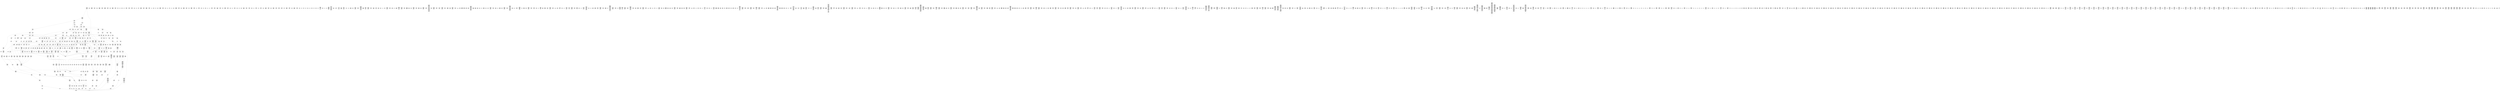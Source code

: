 /* Generated by GvGen v.1.0 (https://www.github.com/stricaud/gvgen) */

digraph G {
compound=true;
   node1 [label="[anywhere]"];
   node2 [label="# 0x0
PUSHX Data
PUSHX Data
MSTORE
PUSHX LogicData
CALLDATASIZE
LT
PUSHX Data
JUMPI
"];
   node3 [label="# 0xd
PUSHX Data
CALLDATALOAD
PUSHX BitData
SHR
PUSHX LogicData
GT
PUSHX Data
JUMPI
"];
   node4 [label="# 0x1e
PUSHX LogicData
GT
PUSHX Data
JUMPI
"];
   node5 [label="# 0x29
PUSHX LogicData
GT
PUSHX Data
JUMPI
"];
   node6 [label="# 0x34
PUSHX LogicData
GT
PUSHX Data
JUMPI
"];
   node7 [label="# 0x3f
PUSHX LogicData
EQ
PUSHX Data
JUMPI
"];
   node8 [label="# 0x4a
PUSHX LogicData
EQ
PUSHX Data
JUMPI
"];
   node9 [label="# 0x55
PUSHX LogicData
EQ
PUSHX Data
JUMPI
"];
   node10 [label="# 0x60
PUSHX LogicData
EQ
PUSHX Data
JUMPI
"];
   node11 [label="# 0x6b
PUSHX Data
JUMP
"];
   node12 [label="# 0x6f
JUMPDEST
PUSHX LogicData
EQ
PUSHX Data
JUMPI
"];
   node13 [label="# 0x7b
PUSHX LogicData
EQ
PUSHX Data
JUMPI
"];
   node14 [label="# 0x86
PUSHX LogicData
EQ
PUSHX Data
JUMPI
"];
   node15 [label="# 0x91
PUSHX Data
JUMP
"];
   node16 [label="# 0x95
JUMPDEST
PUSHX LogicData
EQ
PUSHX Data
JUMPI
"];
   node17 [label="# 0xa1
PUSHX LogicData
EQ
PUSHX Data
JUMPI
"];
   node18 [label="# 0xac
PUSHX LogicData
EQ
PUSHX Data
JUMPI
"];
   node19 [label="# 0xb7
PUSHX LogicData
EQ
PUSHX Data
JUMPI
"];
   node20 [label="# 0xc2
PUSHX LogicData
EQ
PUSHX Data
JUMPI
"];
   node21 [label="# 0xcd
PUSHX LogicData
EQ
PUSHX Data
JUMPI
"];
   node22 [label="# 0xd8
PUSHX Data
JUMP
"];
   node23 [label="# 0xdc
JUMPDEST
PUSHX LogicData
GT
PUSHX Data
JUMPI
"];
   node24 [label="# 0xe8
PUSHX LogicData
EQ
PUSHX Data
JUMPI
"];
   node25 [label="# 0xf3
PUSHX LogicData
EQ
PUSHX Data
JUMPI
"];
   node26 [label="# 0xfe
PUSHX LogicData
EQ
PUSHX Data
JUMPI
"];
   node27 [label="# 0x109
PUSHX LogicData
EQ
PUSHX Data
JUMPI
"];
   node28 [label="# 0x114
PUSHX LogicData
EQ
PUSHX Data
JUMPI
"];
   node29 [label="# 0x11f
PUSHX LogicData
EQ
PUSHX Data
JUMPI
"];
   node30 [label="# 0x12a
PUSHX Data
JUMP
"];
   node31 [label="# 0x12e
JUMPDEST
PUSHX LogicData
EQ
PUSHX Data
JUMPI
"];
   node32 [label="# 0x13a
PUSHX LogicData
EQ
PUSHX Data
JUMPI
"];
   node33 [label="# 0x145
PUSHX LogicData
EQ
PUSHX Data
JUMPI
"];
   node34 [label="# 0x150
PUSHX LogicData
EQ
PUSHX Data
JUMPI
"];
   node35 [label="# 0x15b
PUSHX LogicData
EQ
PUSHX Data
JUMPI
"];
   node36 [label="# 0x166
PUSHX LogicData
EQ
PUSHX Data
JUMPI
"];
   node37 [label="# 0x171
PUSHX Data
JUMP
"];
   node38 [label="# 0x175
JUMPDEST
PUSHX LogicData
GT
PUSHX Data
JUMPI
"];
   node39 [label="# 0x181
PUSHX LogicData
GT
PUSHX Data
JUMPI
"];
   node40 [label="# 0x18c
PUSHX LogicData
EQ
PUSHX Data
JUMPI
"];
   node41 [label="# 0x197
PUSHX LogicData
EQ
PUSHX Data
JUMPI
"];
   node42 [label="# 0x1a2
PUSHX LogicData
EQ
PUSHX Data
JUMPI
"];
   node43 [label="# 0x1ad
PUSHX LogicData
EQ
PUSHX Data
JUMPI
"];
   node44 [label="# 0x1b8
PUSHX LogicData
EQ
PUSHX Data
JUMPI
"];
   node45 [label="# 0x1c3
PUSHX LogicData
EQ
PUSHX Data
JUMPI
"];
   node46 [label="# 0x1ce
PUSHX Data
JUMP
"];
   node47 [label="# 0x1d2
JUMPDEST
PUSHX LogicData
EQ
PUSHX Data
JUMPI
"];
   node48 [label="# 0x1de
PUSHX LogicData
EQ
PUSHX Data
JUMPI
"];
   node49 [label="# 0x1e9
PUSHX LogicData
EQ
PUSHX Data
JUMPI
"];
   node50 [label="# 0x1f4
PUSHX LogicData
EQ
PUSHX Data
JUMPI
"];
   node51 [label="# 0x1ff
PUSHX LogicData
EQ
PUSHX Data
JUMPI
"];
   node52 [label="# 0x20a
PUSHX LogicData
EQ
PUSHX Data
JUMPI
"];
   node53 [label="# 0x215
PUSHX Data
JUMP
"];
   node54 [label="# 0x219
JUMPDEST
PUSHX LogicData
GT
PUSHX Data
JUMPI
"];
   node55 [label="# 0x225
PUSHX LogicData
EQ
PUSHX Data
JUMPI
"];
   node56 [label="# 0x230
PUSHX LogicData
EQ
PUSHX Data
JUMPI
"];
   node57 [label="# 0x23b
PUSHX LogicData
EQ
PUSHX Data
JUMPI
"];
   node58 [label="# 0x246
PUSHX LogicData
EQ
PUSHX Data
JUMPI
"];
   node59 [label="# 0x251
PUSHX LogicData
EQ
PUSHX Data
JUMPI
"];
   node60 [label="# 0x25c
PUSHX LogicData
EQ
PUSHX Data
JUMPI
"];
   node61 [label="# 0x267
PUSHX Data
JUMP
"];
   node62 [label="# 0x26b
JUMPDEST
PUSHX LogicData
EQ
PUSHX Data
JUMPI
"];
   node63 [label="# 0x277
PUSHX LogicData
EQ
PUSHX Data
JUMPI
"];
   node64 [label="# 0x282
PUSHX LogicData
EQ
PUSHX Data
JUMPI
"];
   node65 [label="# 0x28d
PUSHX LogicData
EQ
PUSHX Data
JUMPI
"];
   node66 [label="# 0x298
PUSHX LogicData
EQ
PUSHX Data
JUMPI
"];
   node67 [label="# 0x2a3
PUSHX LogicData
EQ
PUSHX Data
JUMPI
"];
   node68 [label="# 0x2ae
JUMPDEST
PUSHX Data
REVERT
"];
   node69 [label="# 0x2b3
JUMPDEST
CALLVALUE
ISZERO
PUSHX Data
JUMPI
"];
   node70 [label="# 0x2bb
PUSHX Data
REVERT
"];
   node71 [label="# 0x2bf
JUMPDEST
PUSHX Data
PUSHX ArithData
CALLDATASIZE
SUB
ADD
PUSHX Data
PUSHX Data
JUMP
"];
   node72 [label="# 0x2d5
JUMPDEST
PUSHX Data
JUMP
"];
   node73 [label="# 0x2da
JUMPDEST
PUSHX MemData
MLOAD
PUSHX Data
PUSHX Data
JUMP
"];
   node74 [label="# 0x2e7
JUMPDEST
PUSHX MemData
MLOAD
SUB
RETURN
"];
   node75 [label="# 0x2f0
JUMPDEST
CALLVALUE
ISZERO
PUSHX Data
JUMPI
"];
   node76 [label="# 0x2f8
PUSHX Data
REVERT
"];
   node77 [label="# 0x2fc
JUMPDEST
PUSHX Data
PUSHX ArithData
CALLDATASIZE
SUB
ADD
PUSHX Data
PUSHX Data
JUMP
"];
   node78 [label="# 0x312
JUMPDEST
PUSHX Data
JUMP
"];
   node79 [label="# 0x317
JUMPDEST
PUSHX MemData
MLOAD
PUSHX Data
PUSHX Data
JUMP
"];
   node80 [label="# 0x324
JUMPDEST
PUSHX MemData
MLOAD
SUB
RETURN
"];
   node81 [label="# 0x32d
JUMPDEST
CALLVALUE
ISZERO
PUSHX Data
JUMPI
"];
   node82 [label="# 0x335
PUSHX Data
REVERT
"];
   node83 [label="# 0x339
JUMPDEST
PUSHX Data
PUSHX Data
JUMP
"];
   node84 [label="# 0x342
JUMPDEST
PUSHX MemData
MLOAD
PUSHX Data
PUSHX Data
JUMP
"];
   node85 [label="# 0x34f
JUMPDEST
PUSHX MemData
MLOAD
SUB
RETURN
"];
   node86 [label="# 0x358
JUMPDEST
CALLVALUE
ISZERO
PUSHX Data
JUMPI
"];
   node87 [label="# 0x360
PUSHX Data
REVERT
"];
   node88 [label="# 0x364
JUMPDEST
PUSHX Data
PUSHX ArithData
CALLDATASIZE
SUB
ADD
PUSHX Data
PUSHX Data
JUMP
"];
   node89 [label="# 0x37a
JUMPDEST
PUSHX Data
JUMP
"];
   node90 [label="# 0x37f
JUMPDEST
PUSHX MemData
MLOAD
PUSHX Data
PUSHX Data
JUMP
"];
   node91 [label="# 0x38c
JUMPDEST
PUSHX MemData
MLOAD
SUB
RETURN
"];
   node92 [label="# 0x395
JUMPDEST
CALLVALUE
ISZERO
PUSHX Data
JUMPI
"];
   node93 [label="# 0x39d
PUSHX Data
REVERT
"];
   node94 [label="# 0x3a1
JUMPDEST
PUSHX Data
PUSHX ArithData
CALLDATASIZE
SUB
ADD
PUSHX Data
PUSHX Data
JUMP
"];
   node95 [label="# 0x3b7
JUMPDEST
PUSHX Data
JUMP
"];
   node96 [label="# 0x3bc
JUMPDEST
STOP
"];
   node97 [label="# 0x3be
JUMPDEST
PUSHX Data
PUSHX ArithData
CALLDATASIZE
SUB
ADD
PUSHX Data
PUSHX Data
JUMP
"];
   node98 [label="# 0x3d3
JUMPDEST
PUSHX Data
JUMP
"];
   node99 [label="# 0x3d8
JUMPDEST
STOP
"];
   node100 [label="# 0x3da
JUMPDEST
CALLVALUE
ISZERO
PUSHX Data
JUMPI
"];
   node101 [label="# 0x3e2
PUSHX Data
REVERT
"];
   node102 [label="# 0x3e6
JUMPDEST
PUSHX Data
PUSHX Data
JUMP
"];
   node103 [label="# 0x3ef
JUMPDEST
PUSHX MemData
MLOAD
PUSHX Data
PUSHX Data
JUMP
"];
   node104 [label="# 0x3fc
JUMPDEST
PUSHX MemData
MLOAD
SUB
RETURN
"];
   node105 [label="# 0x405
JUMPDEST
CALLVALUE
ISZERO
PUSHX Data
JUMPI
"];
   node106 [label="# 0x40d
PUSHX Data
REVERT
"];
   node107 [label="# 0x411
JUMPDEST
PUSHX Data
PUSHX Data
JUMP
"];
   node108 [label="# 0x41a
JUMPDEST
PUSHX MemData
MLOAD
PUSHX Data
PUSHX Data
JUMP
"];
   node109 [label="# 0x427
JUMPDEST
PUSHX MemData
MLOAD
SUB
RETURN
"];
   node110 [label="# 0x430
JUMPDEST
CALLVALUE
ISZERO
PUSHX Data
JUMPI
"];
   node111 [label="# 0x438
PUSHX Data
REVERT
"];
   node112 [label="# 0x43c
JUMPDEST
PUSHX Data
PUSHX Data
JUMP
"];
   node113 [label="# 0x445
JUMPDEST
PUSHX MemData
MLOAD
PUSHX Data
PUSHX Data
JUMP
"];
   node114 [label="# 0x452
JUMPDEST
PUSHX MemData
MLOAD
SUB
RETURN
"];
   node115 [label="# 0x45b
JUMPDEST
CALLVALUE
ISZERO
PUSHX Data
JUMPI
"];
   node116 [label="# 0x463
PUSHX Data
REVERT
"];
   node117 [label="# 0x467
JUMPDEST
PUSHX Data
PUSHX ArithData
CALLDATASIZE
SUB
ADD
PUSHX Data
PUSHX Data
JUMP
"];
   node118 [label="# 0x47d
JUMPDEST
PUSHX Data
JUMP
"];
   node119 [label="# 0x482
JUMPDEST
STOP
"];
   node120 [label="# 0x484
JUMPDEST
CALLVALUE
ISZERO
PUSHX Data
JUMPI
"];
   node121 [label="# 0x48c
PUSHX Data
REVERT
"];
   node122 [label="# 0x490
JUMPDEST
PUSHX Data
PUSHX ArithData
CALLDATASIZE
SUB
ADD
PUSHX Data
PUSHX Data
JUMP
"];
   node123 [label="# 0x4a6
JUMPDEST
PUSHX Data
JUMP
"];
   node124 [label="# 0x4ab
JUMPDEST
PUSHX MemData
MLOAD
PUSHX Data
PUSHX Data
JUMP
"];
   node125 [label="# 0x4b8
JUMPDEST
PUSHX MemData
MLOAD
SUB
RETURN
"];
   node126 [label="# 0x4c1
JUMPDEST
CALLVALUE
ISZERO
PUSHX Data
JUMPI
"];
   node127 [label="# 0x4c9
PUSHX Data
REVERT
"];
   node128 [label="# 0x4cd
JUMPDEST
PUSHX Data
PUSHX Data
JUMP
"];
   node129 [label="# 0x4d6
JUMPDEST
PUSHX MemData
MLOAD
PUSHX Data
PUSHX Data
JUMP
"];
   node130 [label="# 0x4e3
JUMPDEST
PUSHX MemData
MLOAD
SUB
RETURN
"];
   node131 [label="# 0x4ec
JUMPDEST
CALLVALUE
ISZERO
PUSHX Data
JUMPI
"];
   node132 [label="# 0x4f4
PUSHX Data
REVERT
"];
   node133 [label="# 0x4f8
JUMPDEST
PUSHX Data
PUSHX Data
JUMP
"];
   node134 [label="# 0x501
JUMPDEST
STOP
"];
   node135 [label="# 0x503
JUMPDEST
CALLVALUE
ISZERO
PUSHX Data
JUMPI
"];
   node136 [label="# 0x50b
PUSHX Data
REVERT
"];
   node137 [label="# 0x50f
JUMPDEST
PUSHX Data
PUSHX ArithData
CALLDATASIZE
SUB
ADD
PUSHX Data
PUSHX Data
JUMP
"];
   node138 [label="# 0x525
JUMPDEST
PUSHX Data
JUMP
"];
   node139 [label="# 0x52a
JUMPDEST
STOP
"];
   node140 [label="# 0x52c
JUMPDEST
CALLVALUE
ISZERO
PUSHX Data
JUMPI
"];
   node141 [label="# 0x534
PUSHX Data
REVERT
"];
   node142 [label="# 0x538
JUMPDEST
PUSHX Data
PUSHX ArithData
CALLDATASIZE
SUB
ADD
PUSHX Data
PUSHX Data
JUMP
"];
   node143 [label="# 0x54e
JUMPDEST
PUSHX Data
JUMP
"];
   node144 [label="# 0x553
JUMPDEST
PUSHX MemData
MLOAD
PUSHX Data
PUSHX Data
JUMP
"];
   node145 [label="# 0x560
JUMPDEST
PUSHX MemData
MLOAD
SUB
RETURN
"];
   node146 [label="# 0x569
JUMPDEST
CALLVALUE
ISZERO
PUSHX Data
JUMPI
"];
   node147 [label="# 0x571
PUSHX Data
REVERT
"];
   node148 [label="# 0x575
JUMPDEST
PUSHX Data
PUSHX ArithData
CALLDATASIZE
SUB
ADD
PUSHX Data
PUSHX Data
JUMP
"];
   node149 [label="# 0x58b
JUMPDEST
PUSHX Data
JUMP
"];
   node150 [label="# 0x590
JUMPDEST
STOP
"];
   node151 [label="# 0x592
JUMPDEST
CALLVALUE
ISZERO
PUSHX Data
JUMPI
"];
   node152 [label="# 0x59a
PUSHX Data
REVERT
"];
   node153 [label="# 0x59e
JUMPDEST
PUSHX Data
PUSHX ArithData
CALLDATASIZE
SUB
ADD
PUSHX Data
PUSHX Data
JUMP
"];
   node154 [label="# 0x5b4
JUMPDEST
PUSHX Data
JUMP
"];
   node155 [label="# 0x5b9
JUMPDEST
STOP
"];
   node156 [label="# 0x5bb
JUMPDEST
CALLVALUE
ISZERO
PUSHX Data
JUMPI
"];
   node157 [label="# 0x5c3
PUSHX Data
REVERT
"];
   node158 [label="# 0x5c7
JUMPDEST
PUSHX Data
PUSHX ArithData
CALLDATASIZE
SUB
ADD
PUSHX Data
PUSHX Data
JUMP
"];
   node159 [label="# 0x5dd
JUMPDEST
PUSHX Data
JUMP
"];
   node160 [label="# 0x5e2
JUMPDEST
PUSHX MemData
MLOAD
PUSHX Data
PUSHX Data
JUMP
"];
   node161 [label="# 0x5ef
JUMPDEST
PUSHX MemData
MLOAD
SUB
RETURN
"];
   node162 [label="# 0x5f8
JUMPDEST
CALLVALUE
ISZERO
PUSHX Data
JUMPI
"];
   node163 [label="# 0x600
PUSHX Data
REVERT
"];
   node164 [label="# 0x604
JUMPDEST
PUSHX Data
PUSHX ArithData
CALLDATASIZE
SUB
ADD
PUSHX Data
PUSHX Data
JUMP
"];
   node165 [label="# 0x61a
JUMPDEST
PUSHX Data
JUMP
"];
   node166 [label="# 0x61f
JUMPDEST
PUSHX MemData
MLOAD
PUSHX Data
PUSHX Data
JUMP
"];
   node167 [label="# 0x62c
JUMPDEST
PUSHX MemData
MLOAD
SUB
RETURN
"];
   node168 [label="# 0x635
JUMPDEST
CALLVALUE
ISZERO
PUSHX Data
JUMPI
"];
   node169 [label="# 0x63d
PUSHX Data
REVERT
"];
   node170 [label="# 0x641
JUMPDEST
PUSHX Data
PUSHX ArithData
CALLDATASIZE
SUB
ADD
PUSHX Data
PUSHX Data
JUMP
"];
   node171 [label="# 0x657
JUMPDEST
PUSHX Data
JUMP
"];
   node172 [label="# 0x65c
JUMPDEST
PUSHX MemData
MLOAD
PUSHX Data
PUSHX Data
JUMP
"];
   node173 [label="# 0x669
JUMPDEST
PUSHX MemData
MLOAD
SUB
RETURN
"];
   node174 [label="# 0x672
JUMPDEST
CALLVALUE
ISZERO
PUSHX Data
JUMPI
"];
   node175 [label="# 0x67a
PUSHX Data
REVERT
"];
   node176 [label="# 0x67e
JUMPDEST
PUSHX Data
PUSHX Data
JUMP
"];
   node177 [label="# 0x687
JUMPDEST
STOP
"];
   node178 [label="# 0x689
JUMPDEST
CALLVALUE
ISZERO
PUSHX Data
JUMPI
"];
   node179 [label="# 0x691
PUSHX Data
REVERT
"];
   node180 [label="# 0x695
JUMPDEST
PUSHX Data
PUSHX Data
JUMP
"];
   node181 [label="# 0x69e
JUMPDEST
PUSHX MemData
MLOAD
PUSHX Data
PUSHX Data
JUMP
"];
   node182 [label="# 0x6ab
JUMPDEST
PUSHX MemData
MLOAD
SUB
RETURN
"];
   node183 [label="# 0x6b4
JUMPDEST
CALLVALUE
ISZERO
PUSHX Data
JUMPI
"];
   node184 [label="# 0x6bc
PUSHX Data
REVERT
"];
   node185 [label="# 0x6c0
JUMPDEST
PUSHX Data
PUSHX ArithData
CALLDATASIZE
SUB
ADD
PUSHX Data
PUSHX Data
JUMP
"];
   node186 [label="# 0x6d6
JUMPDEST
PUSHX Data
JUMP
"];
   node187 [label="# 0x6db
JUMPDEST
STOP
"];
   node188 [label="# 0x6dd
JUMPDEST
CALLVALUE
ISZERO
PUSHX Data
JUMPI
"];
   node189 [label="# 0x6e5
PUSHX Data
REVERT
"];
   node190 [label="# 0x6e9
JUMPDEST
PUSHX Data
PUSHX ArithData
CALLDATASIZE
SUB
ADD
PUSHX Data
PUSHX Data
JUMP
"];
   node191 [label="# 0x6ff
JUMPDEST
PUSHX Data
JUMP
"];
   node192 [label="# 0x704
JUMPDEST
STOP
"];
   node193 [label="# 0x706
JUMPDEST
CALLVALUE
ISZERO
PUSHX Data
JUMPI
"];
   node194 [label="# 0x70e
PUSHX Data
REVERT
"];
   node195 [label="# 0x712
JUMPDEST
PUSHX Data
PUSHX Data
JUMP
"];
   node196 [label="# 0x71b
JUMPDEST
STOP
"];
   node197 [label="# 0x71d
JUMPDEST
CALLVALUE
ISZERO
PUSHX Data
JUMPI
"];
   node198 [label="# 0x725
PUSHX Data
REVERT
"];
   node199 [label="# 0x729
JUMPDEST
PUSHX Data
PUSHX Data
JUMP
"];
   node200 [label="# 0x732
JUMPDEST
PUSHX MemData
MLOAD
PUSHX Data
PUSHX Data
JUMP
"];
   node201 [label="# 0x73f
JUMPDEST
PUSHX MemData
MLOAD
SUB
RETURN
"];
   node202 [label="# 0x748
JUMPDEST
CALLVALUE
ISZERO
PUSHX Data
JUMPI
"];
   node203 [label="# 0x750
PUSHX Data
REVERT
"];
   node204 [label="# 0x754
JUMPDEST
PUSHX Data
PUSHX Data
JUMP
"];
   node205 [label="# 0x75d
JUMPDEST
PUSHX MemData
MLOAD
PUSHX Data
PUSHX Data
JUMP
"];
   node206 [label="# 0x76a
JUMPDEST
PUSHX MemData
MLOAD
SUB
RETURN
"];
   node207 [label="# 0x773
JUMPDEST
CALLVALUE
ISZERO
PUSHX Data
JUMPI
"];
   node208 [label="# 0x77b
PUSHX Data
REVERT
"];
   node209 [label="# 0x77f
JUMPDEST
PUSHX Data
PUSHX Data
JUMP
"];
   node210 [label="# 0x788
JUMPDEST
PUSHX MemData
MLOAD
PUSHX Data
PUSHX Data
JUMP
"];
   node211 [label="# 0x795
JUMPDEST
PUSHX MemData
MLOAD
SUB
RETURN
"];
   node212 [label="# 0x79e
JUMPDEST
CALLVALUE
ISZERO
PUSHX Data
JUMPI
"];
   node213 [label="# 0x7a6
PUSHX Data
REVERT
"];
   node214 [label="# 0x7aa
JUMPDEST
PUSHX Data
PUSHX ArithData
CALLDATASIZE
SUB
ADD
PUSHX Data
PUSHX Data
JUMP
"];
   node215 [label="# 0x7c0
JUMPDEST
PUSHX Data
JUMP
"];
   node216 [label="# 0x7c5
JUMPDEST
PUSHX MemData
MLOAD
PUSHX Data
PUSHX Data
JUMP
"];
   node217 [label="# 0x7d2
JUMPDEST
PUSHX MemData
MLOAD
SUB
RETURN
"];
   node218 [label="# 0x7db
JUMPDEST
CALLVALUE
ISZERO
PUSHX Data
JUMPI
"];
   node219 [label="# 0x7e3
PUSHX Data
REVERT
"];
   node220 [label="# 0x7e7
JUMPDEST
PUSHX Data
PUSHX ArithData
CALLDATASIZE
SUB
ADD
PUSHX Data
PUSHX Data
JUMP
"];
   node221 [label="# 0x7fd
JUMPDEST
PUSHX Data
JUMP
"];
   node222 [label="# 0x802
JUMPDEST
STOP
"];
   node223 [label="# 0x804
JUMPDEST
CALLVALUE
ISZERO
PUSHX Data
JUMPI
"];
   node224 [label="# 0x80c
PUSHX Data
REVERT
"];
   node225 [label="# 0x810
JUMPDEST
PUSHX Data
PUSHX Data
JUMP
"];
   node226 [label="# 0x819
JUMPDEST
PUSHX MemData
MLOAD
PUSHX Data
PUSHX Data
JUMP
"];
   node227 [label="# 0x826
JUMPDEST
PUSHX MemData
MLOAD
SUB
RETURN
"];
   node228 [label="# 0x82f
JUMPDEST
CALLVALUE
ISZERO
PUSHX Data
JUMPI
"];
   node229 [label="# 0x837
PUSHX Data
REVERT
"];
   node230 [label="# 0x83b
JUMPDEST
PUSHX Data
PUSHX ArithData
CALLDATASIZE
SUB
ADD
PUSHX Data
PUSHX Data
JUMP
"];
   node231 [label="# 0x851
JUMPDEST
PUSHX Data
JUMP
"];
   node232 [label="# 0x856
JUMPDEST
STOP
"];
   node233 [label="# 0x858
JUMPDEST
CALLVALUE
ISZERO
PUSHX Data
JUMPI
"];
   node234 [label="# 0x860
PUSHX Data
REVERT
"];
   node235 [label="# 0x864
JUMPDEST
PUSHX Data
PUSHX ArithData
CALLDATASIZE
SUB
ADD
PUSHX Data
PUSHX Data
JUMP
"];
   node236 [label="# 0x87a
JUMPDEST
PUSHX Data
JUMP
"];
   node237 [label="# 0x87f
JUMPDEST
PUSHX MemData
MLOAD
PUSHX Data
PUSHX Data
JUMP
"];
   node238 [label="# 0x88c
JUMPDEST
PUSHX MemData
MLOAD
SUB
RETURN
"];
   node239 [label="# 0x895
JUMPDEST
CALLVALUE
ISZERO
PUSHX Data
JUMPI
"];
   node240 [label="# 0x89d
PUSHX Data
REVERT
"];
   node241 [label="# 0x8a1
JUMPDEST
PUSHX Data
PUSHX Data
JUMP
"];
   node242 [label="# 0x8aa
JUMPDEST
PUSHX MemData
MLOAD
PUSHX Data
PUSHX Data
JUMP
"];
   node243 [label="# 0x8b7
JUMPDEST
PUSHX MemData
MLOAD
SUB
RETURN
"];
   node244 [label="# 0x8c0
JUMPDEST
CALLVALUE
ISZERO
PUSHX Data
JUMPI
"];
   node245 [label="# 0x8c8
PUSHX Data
REVERT
"];
   node246 [label="# 0x8cc
JUMPDEST
PUSHX Data
PUSHX ArithData
CALLDATASIZE
SUB
ADD
PUSHX Data
PUSHX Data
JUMP
"];
   node247 [label="# 0x8e2
JUMPDEST
PUSHX Data
JUMP
"];
   node248 [label="# 0x8e7
JUMPDEST
STOP
"];
   node249 [label="# 0x8e9
JUMPDEST
CALLVALUE
ISZERO
PUSHX Data
JUMPI
"];
   node250 [label="# 0x8f1
PUSHX Data
REVERT
"];
   node251 [label="# 0x8f5
JUMPDEST
PUSHX Data
PUSHX Data
JUMP
"];
   node252 [label="# 0x8fe
JUMPDEST
PUSHX MemData
MLOAD
PUSHX Data
PUSHX Data
JUMP
"];
   node253 [label="# 0x90b
JUMPDEST
PUSHX MemData
MLOAD
SUB
RETURN
"];
   node254 [label="# 0x914
JUMPDEST
CALLVALUE
ISZERO
PUSHX Data
JUMPI
"];
   node255 [label="# 0x91c
PUSHX Data
REVERT
"];
   node256 [label="# 0x920
JUMPDEST
PUSHX Data
PUSHX Data
JUMP
"];
   node257 [label="# 0x929
JUMPDEST
STOP
"];
   node258 [label="# 0x92b
JUMPDEST
CALLVALUE
ISZERO
PUSHX Data
JUMPI
"];
   node259 [label="# 0x933
PUSHX Data
REVERT
"];
   node260 [label="# 0x937
JUMPDEST
PUSHX Data
PUSHX Data
JUMP
"];
   node261 [label="# 0x940
JUMPDEST
PUSHX MemData
MLOAD
PUSHX Data
PUSHX Data
JUMP
"];
   node262 [label="# 0x94d
JUMPDEST
PUSHX MemData
MLOAD
SUB
RETURN
"];
   node263 [label="# 0x956
JUMPDEST
CALLVALUE
ISZERO
PUSHX Data
JUMPI
"];
   node264 [label="# 0x95e
PUSHX Data
REVERT
"];
   node265 [label="# 0x962
JUMPDEST
PUSHX Data
PUSHX ArithData
CALLDATASIZE
SUB
ADD
PUSHX Data
PUSHX Data
JUMP
"];
   node266 [label="# 0x978
JUMPDEST
PUSHX Data
JUMP
"];
   node267 [label="# 0x97d
JUMPDEST
PUSHX MemData
MLOAD
PUSHX Data
PUSHX Data
JUMP
"];
   node268 [label="# 0x98a
JUMPDEST
PUSHX MemData
MLOAD
SUB
RETURN
"];
   node269 [label="# 0x993
JUMPDEST
CALLVALUE
ISZERO
PUSHX Data
JUMPI
"];
   node270 [label="# 0x99b
PUSHX Data
REVERT
"];
   node271 [label="# 0x99f
JUMPDEST
PUSHX Data
PUSHX ArithData
CALLDATASIZE
SUB
ADD
PUSHX Data
PUSHX Data
JUMP
"];
   node272 [label="# 0x9b5
JUMPDEST
PUSHX Data
JUMP
"];
   node273 [label="# 0x9ba
JUMPDEST
PUSHX MemData
MLOAD
PUSHX Data
PUSHX Data
JUMP
"];
   node274 [label="# 0x9c7
JUMPDEST
PUSHX MemData
MLOAD
SUB
RETURN
"];
   node275 [label="# 0x9d0
JUMPDEST
CALLVALUE
ISZERO
PUSHX Data
JUMPI
"];
   node276 [label="# 0x9d8
PUSHX Data
REVERT
"];
   node277 [label="# 0x9dc
JUMPDEST
PUSHX Data
PUSHX Data
JUMP
"];
   node278 [label="# 0x9e5
JUMPDEST
PUSHX MemData
MLOAD
PUSHX Data
PUSHX Data
JUMP
"];
   node279 [label="# 0x9f2
JUMPDEST
PUSHX MemData
MLOAD
SUB
RETURN
"];
   node280 [label="# 0x9fb
JUMPDEST
CALLVALUE
ISZERO
PUSHX Data
JUMPI
"];
   node281 [label="# 0xa03
PUSHX Data
REVERT
"];
   node282 [label="# 0xa07
JUMPDEST
PUSHX Data
PUSHX Data
JUMP
"];
   node283 [label="# 0xa10
JUMPDEST
PUSHX MemData
MLOAD
PUSHX Data
PUSHX Data
JUMP
"];
   node284 [label="# 0xa1d
JUMPDEST
PUSHX MemData
MLOAD
SUB
RETURN
"];
   node285 [label="# 0xa26
JUMPDEST
CALLVALUE
ISZERO
PUSHX Data
JUMPI
"];
   node286 [label="# 0xa2e
PUSHX Data
REVERT
"];
   node287 [label="# 0xa32
JUMPDEST
PUSHX Data
PUSHX ArithData
CALLDATASIZE
SUB
ADD
PUSHX Data
PUSHX Data
JUMP
"];
   node288 [label="# 0xa48
JUMPDEST
PUSHX Data
JUMP
"];
   node289 [label="# 0xa4d
JUMPDEST
PUSHX MemData
MLOAD
PUSHX Data
PUSHX Data
JUMP
"];
   node290 [label="# 0xa5a
JUMPDEST
PUSHX MemData
MLOAD
SUB
RETURN
"];
   node291 [label="# 0xa63
JUMPDEST
CALLVALUE
ISZERO
PUSHX Data
JUMPI
"];
   node292 [label="# 0xa6b
PUSHX Data
REVERT
"];
   node293 [label="# 0xa6f
JUMPDEST
PUSHX Data
PUSHX ArithData
CALLDATASIZE
SUB
ADD
PUSHX Data
PUSHX Data
JUMP
"];
   node294 [label="# 0xa85
JUMPDEST
PUSHX Data
JUMP
"];
   node295 [label="# 0xa8a
JUMPDEST
PUSHX MemData
MLOAD
PUSHX Data
PUSHX Data
JUMP
"];
   node296 [label="# 0xa97
JUMPDEST
PUSHX MemData
MLOAD
SUB
RETURN
"];
   node297 [label="# 0xaa0
JUMPDEST
PUSHX Data
PUSHX ArithData
CALLDATASIZE
SUB
ADD
PUSHX Data
PUSHX Data
JUMP
"];
   node298 [label="# 0xab5
JUMPDEST
PUSHX Data
JUMP
"];
   node299 [label="# 0xaba
JUMPDEST
STOP
"];
   node300 [label="# 0xabc
JUMPDEST
CALLVALUE
ISZERO
PUSHX Data
JUMPI
"];
   node301 [label="# 0xac4
PUSHX Data
REVERT
"];
   node302 [label="# 0xac8
JUMPDEST
PUSHX Data
PUSHX ArithData
CALLDATASIZE
SUB
ADD
PUSHX Data
PUSHX Data
JUMP
"];
   node303 [label="# 0xade
JUMPDEST
PUSHX Data
JUMP
"];
   node304 [label="# 0xae3
JUMPDEST
STOP
"];
   node305 [label="# 0xae5
JUMPDEST
CALLVALUE
ISZERO
PUSHX Data
JUMPI
"];
   node306 [label="# 0xaed
PUSHX Data
REVERT
"];
   node307 [label="# 0xaf1
JUMPDEST
PUSHX Data
PUSHX ArithData
CALLDATASIZE
SUB
ADD
PUSHX Data
PUSHX Data
JUMP
"];
   node308 [label="# 0xb07
JUMPDEST
PUSHX Data
JUMP
"];
   node309 [label="# 0xb0c
JUMPDEST
STOP
"];
   node310 [label="# 0xb0e
JUMPDEST
CALLVALUE
ISZERO
PUSHX Data
JUMPI
"];
   node311 [label="# 0xb16
PUSHX Data
REVERT
"];
   node312 [label="# 0xb1a
JUMPDEST
PUSHX Data
PUSHX ArithData
CALLDATASIZE
SUB
ADD
PUSHX Data
PUSHX Data
JUMP
"];
   node313 [label="# 0xb30
JUMPDEST
PUSHX Data
JUMP
"];
   node314 [label="# 0xb35
JUMPDEST
STOP
"];
   node315 [label="# 0xb37
JUMPDEST
CALLVALUE
ISZERO
PUSHX Data
JUMPI
"];
   node316 [label="# 0xb3f
PUSHX Data
REVERT
"];
   node317 [label="# 0xb43
JUMPDEST
PUSHX Data
PUSHX ArithData
CALLDATASIZE
SUB
ADD
PUSHX Data
PUSHX Data
JUMP
"];
   node318 [label="# 0xb59
JUMPDEST
PUSHX Data
JUMP
"];
   node319 [label="# 0xb5e
JUMPDEST
STOP
"];
   node320 [label="# 0xb60
JUMPDEST
PUSHX Data
PUSHX BitData
PUSHX BitData
NOT
AND
PUSHX BitData
NOT
AND
EQ
PUSHX Data
JUMPI
"];
   node321 [label="# 0xbc9
PUSHX Data
PUSHX Data
JUMP
"];
   node322 [label="# 0xbd2
JUMPDEST
"];
   node323 [label="# 0xbd3
JUMPDEST
JUMP
"];
   node324 [label="# 0xbda
JUMPDEST
PUSHX Data
PUSHX Data
MSTORE
PUSHX Data
MSTORE
PUSHX Data
PUSHX Data
SHA3
PUSHX Data
SLOAD
JUMP
"];
   node325 [label="# 0xbf2
JUMPDEST
PUSHX Data
PUSHX StorData
SLOAD
PUSHX Data
PUSHX Data
JUMP
"];
   node326 [label="# 0xc01
JUMPDEST
PUSHX ArithData
ADD
PUSHX ArithData
DIV
MUL
PUSHX ArithData
ADD
PUSHX MemData
MLOAD
ADD
PUSHX Data
MSTORE
MSTORE
PUSHX ArithData
ADD
SLOAD
PUSHX Data
PUSHX Data
JUMP
"];
   node327 [label="# 0xc2d
JUMPDEST
ISZERO
PUSHX Data
JUMPI
"];
   node328 [label="# 0xc34
PUSHX LogicData
LT
PUSHX Data
JUMPI
"];
   node329 [label="# 0xc3c
PUSHX ArithData
SLOAD
DIV
MUL
MSTORE
PUSHX ArithData
ADD
PUSHX Data
JUMP
"];
   node330 [label="# 0xc4f
JUMPDEST
ADD
PUSHX Data
MSTORE
PUSHX Data
PUSHX Data
SHA3
"];
   node331 [label="# 0xc5d
JUMPDEST
SLOAD
MSTORE
PUSHX ArithData
ADD
PUSHX ArithData
ADD
GT
PUSHX Data
JUMPI
"];
   node332 [label="# 0xc71
SUB
PUSHX BitData
AND
ADD
"];
   node333 [label="# 0xc7a
JUMPDEST
JUMP
"];
   node334 [label="# 0xc84
JUMPDEST
PUSHX Data
PUSHX Data
PUSHX Data
JUMP
"];
   node335 [label="# 0xc8f
JUMPDEST
PUSHX Data
JUMPI
"];
   node336 [label="# 0xc94
PUSHX MemData
MLOAD
PUSHX Data
MSTORE
PUSHX ArithData
ADD
PUSHX Data
PUSHX Data
JUMP
"];
   node337 [label="# 0xcc5
JUMPDEST
PUSHX MemData
MLOAD
SUB
REVERT
"];
   node338 [label="# 0xcce
JUMPDEST
PUSHX Data
PUSHX ArithData
MSTORE
PUSHX ArithData
ADD
MSTORE
PUSHX ArithData
ADD
PUSHX Data
SHA3
PUSHX ArithData
SLOAD
PUSHX ArithData
EXP
DIV
PUSHX BitData
AND
JUMP
"];
   node339 [label="# 0xd09
JUMPDEST
PUSHX Data
PUSHX Data
PUSHX Data
JUMP
"];
   node340 [label="# 0xd14
JUMPDEST
PUSHX BitData
AND
PUSHX BitData
AND
EQ
ISZERO
PUSHX Data
JUMPI
"];
   node341 [label="# 0xd4b
PUSHX MemData
MLOAD
PUSHX Data
MSTORE
PUSHX ArithData
ADD
PUSHX Data
PUSHX Data
JUMP
"];
   node342 [label="# 0xd7c
JUMPDEST
PUSHX MemData
MLOAD
SUB
REVERT
"];
   node343 [label="# 0xd85
JUMPDEST
PUSHX BitData
AND
PUSHX Data
PUSHX Data
JUMP
"];
   node344 [label="# 0xda4
JUMPDEST
PUSHX BitData
AND
EQ
PUSHX Data
JUMPI
"];
   node345 [label="# 0xdc1
PUSHX Data
PUSHX Data
PUSHX Data
JUMP
"];
   node346 [label="# 0xdcd
JUMPDEST
PUSHX Data
JUMP
"];
   node347 [label="# 0xdd2
JUMPDEST
"];
   node348 [label="# 0xdd3
JUMPDEST
PUSHX Data
JUMPI
"];
   node349 [label="# 0xdd8
PUSHX MemData
MLOAD
PUSHX Data
MSTORE
PUSHX ArithData
ADD
PUSHX Data
PUSHX Data
JUMP
"];
   node350 [label="# 0xe09
JUMPDEST
PUSHX MemData
MLOAD
SUB
REVERT
"];
   node351 [label="# 0xe12
JUMPDEST
PUSHX Data
PUSHX Data
JUMP
"];
   node352 [label="# 0xe1c
JUMPDEST
JUMP
"];
   node353 [label="# 0xe21
JUMPDEST
PUSHX Data
PUSHX Data
PUSHX Data
JUMP
"];
   node354 [label="# 0xe2b
JUMPDEST
PUSHX StorData
PUSHX ArithData
SLOAD
PUSHX ArithData
EXP
DIV
PUSHX BitData
AND
PUSHX Data
JUMPI
"];
   node355 [label="# 0xe42
PUSHX MemData
MLOAD
PUSHX Data
MSTORE
PUSHX ArithData
ADD
PUSHX Data
PUSHX Data
JUMP
"];
   node356 [label="# 0xe73
JUMPDEST
PUSHX MemData
MLOAD
SUB
REVERT
"];
   node357 [label="# 0xe7c
JUMPDEST
PUSHX Data
PUSHX Data
PUSHX Data
PUSHX Data
PUSHX Data
JUMP
"];
   node358 [label="# 0xe8d
JUMPDEST
PUSHX Data
PUSHX Data
JUMP
"];
   node359 [label="# 0xe97
JUMPDEST
LT
PUSHX Data
JUMPI
"];
   node360 [label="# 0xe9e
PUSHX MemData
MLOAD
PUSHX Data
MSTORE
PUSHX ArithData
ADD
PUSHX Data
PUSHX Data
JUMP
"];
   node361 [label="# 0xecf
JUMPDEST
PUSHX MemData
MLOAD
SUB
REVERT
"];
   node362 [label="# 0xed8
JUMPDEST
PUSHX Data
PUSHX Data
PUSHX Data
JUMP
"];
   node363 [label="# 0xee7
JUMPDEST
LT
PUSHX Data
JUMPI
"];
   node364 [label="# 0xeed
PUSHX MemData
MLOAD
PUSHX Data
MSTORE
PUSHX ArithData
ADD
PUSHX Data
PUSHX Data
JUMP
"];
   node365 [label="# 0xf1e
JUMPDEST
PUSHX MemData
MLOAD
SUB
REVERT
"];
   node366 [label="# 0xf27
JUMPDEST
PUSHX Data
PUSHX ArithData
CALLER
PUSHX BitData
AND
PUSHX BitData
AND
MSTORE
PUSHX ArithData
ADD
MSTORE
PUSHX ArithData
ADD
PUSHX Data
SHA3
SLOAD
PUSHX Data
PUSHX ArithData
CALLER
PUSHX BitData
AND
PUSHX BitData
AND
MSTORE
PUSHX ArithData
ADD
MSTORE
PUSHX ArithData
ADD
PUSHX Data
SHA3
SLOAD
PUSHX Data
PUSHX Data
JUMP
"];
   node367 [label="# 0xfb2
JUMPDEST
GT
ISZERO
PUSHX Data
JUMPI
"];
   node368 [label="# 0xfb9
PUSHX MemData
MLOAD
PUSHX Data
MSTORE
PUSHX ArithData
ADD
PUSHX Data
PUSHX Data
JUMP
"];
   node369 [label="# 0xfea
JUMPDEST
PUSHX MemData
MLOAD
SUB
REVERT
"];
   node370 [label="# 0xff3
JUMPDEST
PUSHX LogicData
GT
ISZERO
PUSHX Data
JUMPI
"];
   node371 [label="# 0xffd
PUSHX MemData
MLOAD
PUSHX Data
MSTORE
PUSHX ArithData
ADD
PUSHX Data
PUSHX Data
JUMP
"];
   node372 [label="# 0x102e
JUMPDEST
PUSHX MemData
MLOAD
SUB
REVERT
"];
   node373 [label="# 0x1037
JUMPDEST
PUSHX StorData
SLOAD
PUSHX Data
PUSHX Data
JUMP
"];
   node374 [label="# 0x1045
JUMPDEST
CALLVALUE
LT
ISZERO
PUSHX Data
JUMPI
"];
   node375 [label="# 0x104d
PUSHX MemData
MLOAD
PUSHX Data
MSTORE
PUSHX ArithData
ADD
PUSHX Data
PUSHX Data
JUMP
"];
   node376 [label="# 0x107e
JUMPDEST
PUSHX MemData
MLOAD
SUB
REVERT
"];
   node377 [label="# 0x1087
JUMPDEST
PUSHX Data
"];
   node378 [label="# 0x108a
JUMPDEST
LT
ISZERO
PUSHX Data
JUMPI
"];
   node379 [label="# 0x1093
PUSHX Data
PUSHX Data
PUSHX Data
PUSHX Data
PUSHX Data
JUMP
"];
   node380 [label="# 0x10a0
JUMPDEST
PUSHX Data
PUSHX Data
PUSHX Data
JUMP
"];
   node381 [label="# 0x10aa
JUMPDEST
PUSHX Data
PUSHX Data
JUMP
"];
   node382 [label="# 0x10b4
JUMPDEST
PUSHX Data
PUSHX Data
JUMP
"];
   node383 [label="# 0x10be
JUMPDEST
PUSHX Data
PUSHX Data
PUSHX ArithData
CALLER
PUSHX BitData
AND
PUSHX BitData
AND
MSTORE
PUSHX ArithData
ADD
MSTORE
PUSHX ArithData
ADD
PUSHX Data
SHA3
PUSHX Data
SLOAD
PUSHX Data
PUSHX Data
JUMP
"];
   node384 [label="# 0x1110
JUMPDEST
SSTORE
PUSHX Data
CALLER
PUSHX Data
JUMP
"];
   node385 [label="# 0x1121
JUMPDEST
PUSHX Data
PUSHX Data
PUSHX Data
JUMP
"];
   node386 [label="# 0x112b
JUMPDEST
PUSHX Data
PUSHX Data
JUMP
"];
   node387 [label="# 0x1137
JUMPDEST
PUSHX Data
JUMP
"];
   node388 [label="# 0x113f
JUMPDEST
JUMP
"];
   node389 [label="# 0x1144
JUMPDEST
PUSHX Data
JUMP
"];
   node390 [label="# 0x1149
JUMPDEST
PUSHX Data
PUSHX StorData
SLOAD
JUMP
"];
   node391 [label="# 0x1156
JUMPDEST
PUSHX StorData
PUSHX ArithData
SLOAD
PUSHX ArithData
EXP
DIV
PUSHX BitData
AND
JUMP
"];
   node392 [label="# 0x1169
JUMPDEST
PUSHX Data
PUSHX Data
PUSHX Data
JUMP
"];
   node393 [label="# 0x1174
JUMPDEST
PUSHX Data
JUMP
"];
   node394 [label="# 0x117a
JUMPDEST
PUSHX Data
JUMPI
"];
   node395 [label="# 0x117f
PUSHX MemData
MLOAD
PUSHX Data
MSTORE
PUSHX ArithData
ADD
PUSHX Data
PUSHX Data
JUMP
"];
   node396 [label="# 0x11b0
JUMPDEST
PUSHX MemData
MLOAD
SUB
REVERT
"];
   node397 [label="# 0x11b9
JUMPDEST
PUSHX Data
PUSHX Data
JUMP
"];
   node398 [label="# 0x11c4
JUMPDEST
JUMP
"];
   node399 [label="# 0x11c9
JUMPDEST
PUSHX Data
PUSHX Data
PUSHX Data
JUMP
"];
   node400 [label="# 0x11d4
JUMPDEST
LT
PUSHX Data
JUMPI
"];
   node401 [label="# 0x11db
PUSHX MemData
MLOAD
PUSHX Data
MSTORE
PUSHX ArithData
ADD
PUSHX Data
PUSHX Data
JUMP
"];
   node402 [label="# 0x120c
JUMPDEST
PUSHX MemData
MLOAD
SUB
REVERT
"];
   node403 [label="# 0x1215
JUMPDEST
PUSHX Data
PUSHX ArithData
PUSHX BitData
AND
PUSHX BitData
AND
MSTORE
PUSHX ArithData
ADD
MSTORE
PUSHX ArithData
ADD
PUSHX Data
SHA3
PUSHX ArithData
MSTORE
PUSHX ArithData
ADD
MSTORE
PUSHX ArithData
ADD
PUSHX Data
SHA3
SLOAD
JUMP
"];
   node404 [label="# 0x126e
JUMPDEST
PUSHX Data
PUSHX Data
PUSHX Data
PUSHX Data
PUSHX Data
JUMP
"];
   node405 [label="# 0x127f
JUMPDEST
PUSHX Data
PUSHX Data
JUMP
"];
   node406 [label="# 0x1289
JUMPDEST
JUMP
"];
   node407 [label="# 0x128c
JUMPDEST
PUSHX Data
PUSHX Data
JUMP
"];
   node408 [label="# 0x1294
JUMPDEST
PUSHX BitData
AND
PUSHX Data
PUSHX Data
JUMP
"];
   node409 [label="# 0x12b2
JUMPDEST
PUSHX BitData
AND
EQ
PUSHX Data
JUMPI
"];
   node410 [label="# 0x12ce
PUSHX MemData
MLOAD
PUSHX Data
MSTORE
PUSHX ArithData
ADD
PUSHX Data
PUSHX Data
JUMP
"];
   node411 [label="# 0x12ff
JUMPDEST
PUSHX MemData
MLOAD
SUB
REVERT
"];
   node412 [label="# 0x1308
JUMPDEST
PUSHX Data
SELFBALANCE
CALLER
PUSHX BitData
AND
PUSHX ArithData
ISZERO
MUL
PUSHX MemData
MLOAD
PUSHX Data
PUSHX MemData
MLOAD
SUB
CALL
ISZERO
ISZERO
PUSHX Data
JUMPI
"];
   node413 [label="# 0x134a
RETURNDATASIZE
PUSHX Data
RETURNDATACOPY
RETURNDATASIZE
PUSHX Data
REVERT
"];
   node414 [label="# 0x1353
JUMPDEST
JUMP
"];
   node415 [label="# 0x1357
JUMPDEST
PUSHX Data
PUSHX MemData
MLOAD
PUSHX ArithData
ADD
PUSHX Data
MSTORE
PUSHX Data
MSTORE
PUSHX Data
JUMP
"];
   node416 [label="# 0x1372
JUMPDEST
JUMP
"];
   node417 [label="# 0x1377
JUMPDEST
PUSHX Data
PUSHX Data
PUSHX Data
JUMP
"];
   node418 [label="# 0x1381
JUMPDEST
LT
PUSHX Data
JUMPI
"];
   node419 [label="# 0x1388
PUSHX MemData
MLOAD
PUSHX Data
MSTORE
PUSHX ArithData
ADD
PUSHX Data
PUSHX Data
JUMP
"];
   node420 [label="# 0x13b9
JUMPDEST
PUSHX MemData
MLOAD
SUB
REVERT
"];
   node421 [label="# 0x13c2
JUMPDEST
PUSHX StorData
SLOAD
LT
PUSHX Data
JUMPI
"];
   node422 [label="# 0x13ce
PUSHX Data
PUSHX Data
JUMP
"];
   node423 [label="# 0x13d5
JUMPDEST
"];
   node424 [label="# 0x13d6
JUMPDEST
PUSHX Data
MSTORE
PUSHX Data
PUSHX Data
SHA3
ADD
SLOAD
JUMP
"];
   node425 [label="# 0x13e8
JUMPDEST
PUSHX Data
PUSHX Data
JUMP
"];
   node426 [label="# 0x13f0
JUMPDEST
PUSHX BitData
AND
PUSHX Data
PUSHX Data
JUMP
"];
   node427 [label="# 0x140e
JUMPDEST
PUSHX BitData
AND
EQ
PUSHX Data
JUMPI
"];
   node428 [label="# 0x142a
PUSHX MemData
MLOAD
PUSHX Data
MSTORE
PUSHX ArithData
ADD
PUSHX Data
PUSHX Data
JUMP
"];
   node429 [label="# 0x145b
JUMPDEST
PUSHX MemData
MLOAD
SUB
REVERT
"];
   node430 [label="# 0x1464
JUMPDEST
PUSHX Data
"];
   node431 [label="# 0x1467
JUMPDEST
LT
ISZERO
PUSHX Data
JUMPI
"];
   node432 [label="# 0x1473
PUSHX BitData
PUSHX BitData
AND
LT
PUSHX Data
JUMPI
"];
   node433 [label="# 0x1495
PUSHX Data
PUSHX Data
JUMP
"];
   node434 [label="# 0x149c
JUMPDEST
"];
   node435 [label="# 0x149d
JUMPDEST
PUSHX ArithData
MUL
ADD
PUSHX ArithData
ADD
PUSHX Data
PUSHX Data
JUMP
"];
   node436 [label="# 0x14b2
JUMPDEST
PUSHX BitData
AND
EQ
ISZERO
PUSHX Data
JUMPI
"];
   node437 [label="# 0x14cf
PUSHX MemData
MLOAD
PUSHX Data
MSTORE
PUSHX ArithData
ADD
PUSHX Data
PUSHX Data
JUMP
"];
   node438 [label="# 0x1500
JUMPDEST
PUSHX MemData
MLOAD
SUB
REVERT
"];
   node439 [label="# 0x1509
JUMPDEST
PUSHX Data
PUSHX Data
PUSHX Data
LT
PUSHX Data
JUMPI
"];
   node440 [label="# 0x151a
PUSHX Data
PUSHX Data
JUMP
"];
   node441 [label="# 0x1521
JUMPDEST
"];
   node442 [label="# 0x1522
JUMPDEST
PUSHX ArithData
MUL
ADD
PUSHX ArithData
ADD
PUSHX Data
PUSHX Data
JUMP
"];
   node443 [label="# 0x1537
JUMPDEST
PUSHX BitData
AND
PUSHX BitData
AND
MSTORE
PUSHX ArithData
ADD
MSTORE
PUSHX ArithData
ADD
PUSHX Data
SHA3
SSTORE
PUSHX Data
PUSHX Data
JUMP
"];
   node444 [label="# 0x1580
JUMPDEST
PUSHX Data
JUMP
"];
   node445 [label="# 0x1588
JUMPDEST
JUMP
"];
   node446 [label="# 0x158d
JUMPDEST
PUSHX Data
PUSHX Data
JUMP
"];
   node447 [label="# 0x1595
JUMPDEST
PUSHX BitData
AND
PUSHX Data
PUSHX Data
JUMP
"];
   node448 [label="# 0x15b3
JUMPDEST
PUSHX BitData
AND
EQ
PUSHX Data
JUMPI
"];
   node449 [label="# 0x15cf
PUSHX MemData
MLOAD
PUSHX Data
MSTORE
PUSHX ArithData
ADD
PUSHX Data
PUSHX Data
JUMP
"];
   node450 [label="# 0x1600
JUMPDEST
PUSHX MemData
MLOAD
SUB
REVERT
"];
   node451 [label="# 0x1609
JUMPDEST
PUSHX Data
PUSHX Data
PUSHX Data
JUMP
"];
   node452 [label="# 0x161a
JUMPDEST
JUMP
"];
   node453 [label="# 0x161f
JUMPDEST
PUSHX Data
PUSHX Data
PUSHX ArithData
MSTORE
PUSHX ArithData
ADD
MSTORE
PUSHX ArithData
ADD
PUSHX Data
SHA3
PUSHX ArithData
SLOAD
PUSHX ArithData
EXP
DIV
PUSHX BitData
AND
PUSHX BitData
PUSHX BitData
AND
PUSHX BitData
AND
EQ
ISZERO
PUSHX Data
JUMPI
"];
   node454 [label="# 0x168e
PUSHX MemData
MLOAD
PUSHX Data
MSTORE
PUSHX ArithData
ADD
PUSHX Data
PUSHX Data
JUMP
"];
   node455 [label="# 0x16bf
JUMPDEST
PUSHX MemData
MLOAD
SUB
REVERT
"];
   node456 [label="# 0x16c8
JUMPDEST
JUMP
"];
   node457 [label="# 0x16d1
JUMPDEST
PUSHX Data
PUSHX Data
MSTORE
PUSHX Data
MSTORE
PUSHX Data
PUSHX Data
SHA3
PUSHX Data
SLOAD
JUMP
"];
   node458 [label="# 0x16e9
JUMPDEST
PUSHX BitData
PUSHX BitData
AND
PUSHX BitData
AND
EQ
ISZERO
PUSHX Data
JUMPI
"];
   node459 [label="# 0x1720
PUSHX MemData
MLOAD
PUSHX Data
MSTORE
PUSHX ArithData
ADD
PUSHX Data
PUSHX Data
JUMP
"];
   node460 [label="# 0x1751
JUMPDEST
PUSHX MemData
MLOAD
SUB
REVERT
"];
   node461 [label="# 0x175a
JUMPDEST
PUSHX Data
PUSHX ArithData
PUSHX BitData
AND
PUSHX BitData
AND
MSTORE
PUSHX ArithData
ADD
MSTORE
PUSHX ArithData
ADD
PUSHX Data
SHA3
SLOAD
JUMP
"];
   node462 [label="# 0x17a1
JUMPDEST
PUSHX Data
PUSHX Data
JUMP
"];
   node463 [label="# 0x17a9
JUMPDEST
PUSHX BitData
AND
PUSHX Data
PUSHX Data
JUMP
"];
   node464 [label="# 0x17c7
JUMPDEST
PUSHX BitData
AND
EQ
PUSHX Data
JUMPI
"];
   node465 [label="# 0x17e3
PUSHX MemData
MLOAD
PUSHX Data
MSTORE
PUSHX ArithData
ADD
PUSHX Data
PUSHX Data
JUMP
"];
   node466 [label="# 0x1814
JUMPDEST
PUSHX MemData
MLOAD
SUB
REVERT
"];
   node467 [label="# 0x181d
JUMPDEST
PUSHX Data
PUSHX Data
PUSHX Data
JUMP
"];
   node468 [label="# 0x1827
JUMPDEST
JUMP
"];
   node469 [label="# 0x1829
JUMPDEST
PUSHX ArithData
PUSHX ArithData
ADD
SLOAD
JUMP
"];
   node470 [label="# 0x1835
JUMPDEST
PUSHX Data
PUSHX Data
JUMP
"];
   node471 [label="# 0x183d
JUMPDEST
PUSHX BitData
AND
PUSHX Data
PUSHX Data
JUMP
"];
   node472 [label="# 0x185b
JUMPDEST
PUSHX BitData
AND
EQ
PUSHX Data
JUMPI
"];
   node473 [label="# 0x1877
PUSHX MemData
MLOAD
PUSHX Data
MSTORE
PUSHX ArithData
ADD
PUSHX Data
PUSHX Data
JUMP
"];
   node474 [label="# 0x18a8
JUMPDEST
PUSHX MemData
MLOAD
SUB
REVERT
"];
   node475 [label="# 0x18b1
JUMPDEST
PUSHX Data
"];
   node476 [label="# 0x18b5
JUMPDEST
LT
ISZERO
PUSHX Data
JUMPI
"];
   node477 [label="# 0x18c1
LT
PUSHX Data
JUMPI
"];
   node478 [label="# 0x18cb
PUSHX Data
PUSHX Data
JUMP
"];
   node479 [label="# 0x18d2
JUMPDEST
"];
   node480 [label="# 0x18d3
JUMPDEST
PUSHX ArithData
MUL
ADD
CALLDATALOAD
PUSHX Data
PUSHX Data
JUMP
"];
   node481 [label="# 0x18e5
JUMPDEST
PUSHX Data
PUSHX Data
JUMP
"];
   node482 [label="# 0x18f2
JUMPDEST
PUSHX Data
JUMP
"];
   node483 [label="# 0x18fa
JUMPDEST
PUSHX Data
PUSHX Data
PUSHX Data
PUSHX Data
PUSHX Data
JUMP
"];
   node484 [label="# 0x190c
JUMPDEST
PUSHX Data
PUSHX Data
JUMP
"];
   node485 [label="# 0x1916
JUMPDEST
PUSHX Data
PUSHX Data
JUMP
"];
   node486 [label="# 0x191e
JUMPDEST
LT
PUSHX Data
JUMPI
"];
   node487 [label="# 0x1924
PUSHX MemData
MLOAD
PUSHX Data
MSTORE
PUSHX ArithData
ADD
PUSHX Data
PUSHX Data
JUMP
"];
   node488 [label="# 0x1955
JUMPDEST
PUSHX MemData
MLOAD
SUB
REVERT
"];
   node489 [label="# 0x195e
JUMPDEST
PUSHX Data
PUSHX Data
PUSHX Data
PUSHX Data
JUMP
"];
   node490 [label="# 0x196b
JUMPDEST
PUSHX Data
PUSHX Data
JUMP
"];
   node491 [label="# 0x1975
JUMPDEST
GT
ISZERO
PUSHX Data
JUMPI
"];
   node492 [label="# 0x197c
PUSHX MemData
MLOAD
PUSHX Data
MSTORE
PUSHX ArithData
ADD
PUSHX Data
PUSHX Data
JUMP
"];
   node493 [label="# 0x19ad
JUMPDEST
PUSHX MemData
MLOAD
SUB
REVERT
"];
   node494 [label="# 0x19b6
JUMPDEST
PUSHX Data
"];
   node495 [label="# 0x19b9
JUMPDEST
LT
ISZERO
PUSHX Data
JUMPI
"];
   node496 [label="# 0x19c5
PUSHX Data
"];
   node497 [label="# 0x19c7
JUMPDEST
LT
PUSHX Data
JUMPI
"];
   node498 [label="# 0x19d2
PUSHX Data
PUSHX Data
JUMP
"];
   node499 [label="# 0x19d9
JUMPDEST
"];
   node500 [label="# 0x19da
JUMPDEST
PUSHX ArithData
MUL
ADD
CALLDATALOAD
LT
ISZERO
PUSHX Data
JUMPI
"];
   node501 [label="# 0x19e9
PUSHX Data
LT
PUSHX Data
JUMPI
"];
   node502 [label="# 0x19f6
PUSHX Data
PUSHX Data
JUMP
"];
   node503 [label="# 0x19fd
JUMPDEST
"];
   node504 [label="# 0x19fe
JUMPDEST
PUSHX ArithData
MUL
ADD
PUSHX ArithData
ADD
PUSHX Data
PUSHX Data
JUMP
"];
   node505 [label="# 0x1a13
JUMPDEST
PUSHX Data
PUSHX Data
PUSHX Data
PUSHX Data
JUMP
"];
   node506 [label="# 0x1a1f
JUMPDEST
PUSHX Data
PUSHX Data
PUSHX Data
JUMP
"];
   node507 [label="# 0x1a29
JUMPDEST
PUSHX Data
PUSHX Data
JUMP
"];
   node508 [label="# 0x1a33
JUMPDEST
PUSHX Data
PUSHX Data
JUMP
"];
   node509 [label="# 0x1a3d
JUMPDEST
PUSHX Data
JUMP
"];
   node510 [label="# 0x1a42
JUMPDEST
PUSHX Data
PUSHX Data
PUSHX Data
JUMP
"];
   node511 [label="# 0x1a4c
JUMPDEST
PUSHX Data
PUSHX Data
JUMP
"];
   node512 [label="# 0x1a57
JUMPDEST
PUSHX Data
JUMP
"];
   node513 [label="# 0x1a5f
JUMPDEST
PUSHX Data
PUSHX Data
JUMP
"];
   node514 [label="# 0x1a6b
JUMPDEST
PUSHX Data
JUMP
"];
   node515 [label="# 0x1a73
JUMPDEST
JUMP
"];
   node516 [label="# 0x1a7b
JUMPDEST
PUSHX Data
PUSHX ArithData
CALLER
PUSHX BitData
AND
PUSHX BitData
AND
MSTORE
PUSHX ArithData
ADD
MSTORE
PUSHX ArithData
ADD
PUSHX Data
SHA3
SLOAD
GT
ISZERO
PUSHX Data
JUMPI
"];
   node517 [label="# 0x1ac3
PUSHX MemData
MLOAD
PUSHX Data
MSTORE
PUSHX ArithData
ADD
PUSHX Data
PUSHX Data
JUMP
"];
   node518 [label="# 0x1af4
JUMPDEST
PUSHX MemData
MLOAD
SUB
REVERT
"];
   node519 [label="# 0x1afd
JUMPDEST
PUSHX LogicData
GT
PUSHX Data
JUMPI
"];
   node520 [label="# 0x1b06
PUSHX MemData
MLOAD
PUSHX Data
MSTORE
PUSHX ArithData
ADD
PUSHX Data
PUSHX Data
JUMP
"];
   node521 [label="# 0x1b37
JUMPDEST
PUSHX MemData
MLOAD
SUB
REVERT
"];
   node522 [label="# 0x1b40
JUMPDEST
PUSHX StorData
PUSHX ArithData
SLOAD
PUSHX ArithData
EXP
DIV
PUSHX BitData
AND
PUSHX Data
JUMPI
"];
   node523 [label="# 0x1b55
PUSHX MemData
MLOAD
PUSHX Data
MSTORE
PUSHX ArithData
ADD
PUSHX Data
PUSHX Data
JUMP
"];
   node524 [label="# 0x1b86
JUMPDEST
PUSHX MemData
MLOAD
SUB
REVERT
"];
   node525 [label="# 0x1b8f
JUMPDEST
PUSHX Data
"];
   node526 [label="# 0x1b92
JUMPDEST
LT
ISZERO
PUSHX Data
JUMPI
"];
   node527 [label="# 0x1b9b
PUSHX Data
PUSHX Data
PUSHX Data
PUSHX Data
PUSHX Data
JUMP
"];
   node528 [label="# 0x1ba8
JUMPDEST
PUSHX Data
PUSHX Data
PUSHX Data
JUMP
"];
   node529 [label="# 0x1bb2
JUMPDEST
PUSHX Data
PUSHX Data
JUMP
"];
   node530 [label="# 0x1bbc
JUMPDEST
PUSHX Data
PUSHX Data
JUMP
"];
   node531 [label="# 0x1bc6
JUMPDEST
PUSHX Data
PUSHX Data
PUSHX ArithData
CALLER
PUSHX BitData
AND
PUSHX BitData
AND
MSTORE
PUSHX ArithData
ADD
MSTORE
PUSHX ArithData
ADD
PUSHX Data
SHA3
PUSHX Data
SLOAD
PUSHX Data
PUSHX Data
JUMP
"];
   node532 [label="# 0x1c18
JUMPDEST
SSTORE
PUSHX Data
CALLER
PUSHX Data
JUMP
"];
   node533 [label="# 0x1c29
JUMPDEST
PUSHX Data
PUSHX Data
PUSHX Data
JUMP
"];
   node534 [label="# 0x1c33
JUMPDEST
PUSHX Data
PUSHX Data
JUMP
"];
   node535 [label="# 0x1c3f
JUMPDEST
PUSHX Data
JUMP
"];
   node536 [label="# 0x1c47
JUMPDEST
JUMP
"];
   node537 [label="# 0x1c4b
JUMPDEST
PUSHX Data
PUSHX Data
JUMP
"];
   node538 [label="# 0x1c53
JUMPDEST
PUSHX BitData
AND
PUSHX Data
PUSHX Data
JUMP
"];
   node539 [label="# 0x1c71
JUMPDEST
PUSHX BitData
AND
EQ
PUSHX Data
JUMPI
"];
   node540 [label="# 0x1c8d
PUSHX MemData
MLOAD
PUSHX Data
MSTORE
PUSHX ArithData
ADD
PUSHX Data
PUSHX Data
JUMP
"];
   node541 [label="# 0x1cbe
JUMPDEST
PUSHX MemData
MLOAD
SUB
REVERT
"];
   node542 [label="# 0x1cc7
JUMPDEST
PUSHX StorData
PUSHX ArithData
SLOAD
PUSHX ArithData
EXP
DIV
PUSHX BitData
AND
ISZERO
PUSHX StorData
PUSHX ArithData
PUSHX ArithData
EXP
SLOAD
PUSHX ArithData
MUL
NOT
AND
ISZERO
ISZERO
MUL
OR
SSTORE
JUMP
"];
   node543 [label="# 0x1cf3
JUMPDEST
PUSHX StorData
SLOAD
JUMP
"];
   node544 [label="# 0x1cf9
JUMPDEST
PUSHX Data
PUSHX StorData
PUSHX ArithData
SLOAD
PUSHX ArithData
EXP
DIV
PUSHX BitData
AND
JUMP
"];
   node545 [label="# 0x1d23
JUMPDEST
PUSHX Data
PUSHX StorData
SLOAD
PUSHX Data
PUSHX Data
JUMP
"];
   node546 [label="# 0x1d32
JUMPDEST
PUSHX ArithData
ADD
PUSHX ArithData
DIV
MUL
PUSHX ArithData
ADD
PUSHX MemData
MLOAD
ADD
PUSHX Data
MSTORE
MSTORE
PUSHX ArithData
ADD
SLOAD
PUSHX Data
PUSHX Data
JUMP
"];
   node547 [label="# 0x1d5e
JUMPDEST
ISZERO
PUSHX Data
JUMPI
"];
   node548 [label="# 0x1d65
PUSHX LogicData
LT
PUSHX Data
JUMPI
"];
   node549 [label="# 0x1d6d
PUSHX ArithData
SLOAD
DIV
MUL
MSTORE
PUSHX ArithData
ADD
PUSHX Data
JUMP
"];
   node550 [label="# 0x1d80
JUMPDEST
ADD
PUSHX Data
MSTORE
PUSHX Data
PUSHX Data
SHA3
"];
   node551 [label="# 0x1d8e
JUMPDEST
SLOAD
MSTORE
PUSHX ArithData
ADD
PUSHX ArithData
ADD
GT
PUSHX Data
JUMPI
"];
   node552 [label="# 0x1da2
SUB
PUSHX BitData
AND
ADD
"];
   node553 [label="# 0x1dab
JUMPDEST
JUMP
"];
   node554 [label="# 0x1db5
JUMPDEST
PUSHX Data
PUSHX Data
PUSHX ArithData
PUSHX BitData
AND
PUSHX BitData
AND
MSTORE
PUSHX ArithData
ADD
MSTORE
PUSHX ArithData
ADD
PUSHX Data
SHA3
SLOAD
JUMP
"];
   node555 [label="# 0x1dfe
JUMPDEST
PUSHX Data
PUSHX Data
JUMP
"];
   node556 [label="# 0x1e06
JUMPDEST
PUSHX BitData
AND
PUSHX BitData
AND
EQ
ISZERO
PUSHX Data
JUMPI
"];
   node557 [label="# 0x1e3a
PUSHX MemData
MLOAD
PUSHX Data
MSTORE
PUSHX ArithData
ADD
PUSHX Data
PUSHX Data
JUMP
"];
   node558 [label="# 0x1e6b
JUMPDEST
PUSHX MemData
MLOAD
SUB
REVERT
"];
   node559 [label="# 0x1e74
JUMPDEST
PUSHX Data
PUSHX Data
PUSHX Data
PUSHX Data
JUMP
"];
   node560 [label="# 0x1e81
JUMPDEST
PUSHX BitData
AND
PUSHX BitData
AND
MSTORE
PUSHX ArithData
ADD
MSTORE
PUSHX ArithData
ADD
PUSHX Data
SHA3
PUSHX ArithData
PUSHX BitData
AND
PUSHX BitData
AND
MSTORE
PUSHX ArithData
ADD
MSTORE
PUSHX ArithData
ADD
PUSHX Data
SHA3
PUSHX ArithData
PUSHX ArithData
EXP
SLOAD
PUSHX ArithData
MUL
NOT
AND
ISZERO
ISZERO
MUL
OR
SSTORE
PUSHX BitData
AND
PUSHX Data
PUSHX Data
JUMP
"];
   node561 [label="# 0x1f2e
JUMPDEST
PUSHX BitData
AND
PUSHX Data
PUSHX MemData
MLOAD
PUSHX Data
PUSHX Data
JUMP
"];
   node562 [label="# 0x1f73
JUMPDEST
PUSHX MemData
MLOAD
SUB
LOGX
JUMP
"];
   node563 [label="# 0x1f7f
JUMPDEST
PUSHX Data
JUMP
"];
   node564 [label="# 0x1f85
JUMPDEST
PUSHX Data
PUSHX Data
JUMP
"];
   node565 [label="# 0x1f8d
JUMPDEST
PUSHX BitData
AND
PUSHX Data
PUSHX Data
JUMP
"];
   node566 [label="# 0x1fab
JUMPDEST
PUSHX BitData
AND
EQ
PUSHX Data
JUMPI
"];
   node567 [label="# 0x1fc7
PUSHX MemData
MLOAD
PUSHX Data
MSTORE
PUSHX ArithData
ADD
PUSHX Data
PUSHX Data
JUMP
"];
   node568 [label="# 0x1ff8
JUMPDEST
PUSHX MemData
MLOAD
SUB
REVERT
"];
   node569 [label="# 0x2001
JUMPDEST
PUSHX LogicData
EQ
PUSHX Data
JUMPI
"];
   node570 [label="# 0x200d
PUSHX MemData
MLOAD
PUSHX Data
MSTORE
PUSHX ArithData
ADD
PUSHX Data
PUSHX Data
JUMP
"];
   node571 [label="# 0x203e
JUMPDEST
PUSHX MemData
MLOAD
SUB
REVERT
"];
   node572 [label="# 0x2047
JUMPDEST
PUSHX Data
"];
   node573 [label="# 0x204a
JUMPDEST
PUSHX LogicData
LT
ISZERO
PUSHX Data
JUMPI
"];
   node574 [label="# 0x2054
PUSHX Data
LT
PUSHX Data
JUMPI
"];
   node575 [label="# 0x2061
PUSHX Data
PUSHX Data
JUMP
"];
   node576 [label="# 0x2068
JUMPDEST
"];
   node577 [label="# 0x2069
JUMPDEST
PUSHX ArithData
MUL
ADD
PUSHX ArithData
ADD
PUSHX Data
PUSHX Data
JUMP
"];
   node578 [label="# 0x207e
JUMPDEST
PUSHX Data
JUMP
"];
   node579 [label="# 0x2084
JUMPDEST
PUSHX Data
PUSHX Data
JUMP
"];
   node580 [label="# 0x208f
JUMPDEST
PUSHX Data
JUMP
"];
   node581 [label="# 0x2097
JUMPDEST
JUMP
"];
   node582 [label="# 0x209c
JUMPDEST
PUSHX Data
PUSHX Data
MSTORE
PUSHX Data
MSTORE
PUSHX Data
PUSHX Data
SHA3
PUSHX Data
SLOAD
JUMP
"];
   node583 [label="# 0x20b4
JUMPDEST
PUSHX Data
JUMP
"];
   node584 [label="# 0x20b9
JUMPDEST
PUSHX Data
PUSHX Data
PUSHX Data
JUMP
"];
   node585 [label="# 0x20c4
JUMPDEST
PUSHX Data
JUMP
"];
   node586 [label="# 0x20ca
JUMPDEST
PUSHX Data
JUMPI
"];
   node587 [label="# 0x20cf
PUSHX MemData
MLOAD
PUSHX Data
MSTORE
PUSHX ArithData
ADD
PUSHX Data
PUSHX Data
JUMP
"];
   node588 [label="# 0x2100
JUMPDEST
PUSHX MemData
MLOAD
SUB
REVERT
"];
   node589 [label="# 0x2109
JUMPDEST
PUSHX Data
PUSHX Data
JUMP
"];
   node590 [label="# 0x2115
JUMPDEST
JUMP
"];
   node591 [label="# 0x211b
JUMPDEST
PUSHX StorData
PUSHX ArithData
SLOAD
PUSHX ArithData
EXP
DIV
PUSHX BitData
AND
JUMP
"];
   node592 [label="# 0x212e
JUMPDEST
PUSHX Data
PUSHX Data
JUMP
"];
   node593 [label="# 0x2136
JUMPDEST
PUSHX BitData
AND
PUSHX Data
PUSHX Data
JUMP
"];
   node594 [label="# 0x2154
JUMPDEST
PUSHX BitData
AND
EQ
PUSHX Data
JUMPI
"];
   node595 [label="# 0x2170
PUSHX MemData
MLOAD
PUSHX Data
MSTORE
PUSHX ArithData
ADD
PUSHX Data
PUSHX Data
JUMP
"];
   node596 [label="# 0x21a1
JUMPDEST
PUSHX MemData
MLOAD
SUB
REVERT
"];
   node597 [label="# 0x21aa
JUMPDEST
PUSHX StorData
PUSHX ArithData
SLOAD
PUSHX ArithData
EXP
DIV
PUSHX BitData
AND
ISZERO
PUSHX StorData
PUSHX ArithData
PUSHX ArithData
EXP
SLOAD
PUSHX ArithData
MUL
NOT
AND
ISZERO
ISZERO
MUL
OR
SSTORE
JUMP
"];
   node598 [label="# 0x21d6
JUMPDEST
PUSHX ArithData
PUSHX ArithData
ADD
SLOAD
JUMP
"];
   node599 [label="# 0x21e2
JUMPDEST
PUSHX Data
PUSHX Data
PUSHX Data
JUMP
"];
   node600 [label="# 0x21ed
JUMPDEST
PUSHX Data
JUMPI
"];
   node601 [label="# 0x21f2
PUSHX MemData
MLOAD
PUSHX Data
MSTORE
PUSHX ArithData
ADD
PUSHX Data
PUSHX Data
JUMP
"];
   node602 [label="# 0x2223
JUMPDEST
PUSHX MemData
MLOAD
SUB
REVERT
"];
   node603 [label="# 0x222c
JUMPDEST
PUSHX Data
PUSHX Data
PUSHX Data
JUMP
"];
   node604 [label="# 0x2237
JUMPDEST
PUSHX MemData
MLOAD
PUSHX ArithData
ADD
PUSHX Data
PUSHX Data
JUMP
"];
   node605 [label="# 0x2248
JUMPDEST
PUSHX MemData
MLOAD
PUSHX ArithData
SUB
SUB
MSTORE
PUSHX Data
MSTORE
JUMP
"];
   node606 [label="# 0x225e
JUMPDEST
PUSHX Data
PUSHX Data
MSTORE
PUSHX Data
MSTORE
PUSHX Data
PUSHX Data
SHA3
PUSHX Data
SLOAD
JUMP
"];
   node607 [label="# 0x2276
JUMPDEST
PUSHX Data
JUMP
"];
   node608 [label="# 0x227b
JUMPDEST
PUSHX Data
JUMP
"];
   node609 [label="# 0x2280
JUMPDEST
PUSHX Data
PUSHX Data
PUSHX ArithData
PUSHX BitData
AND
PUSHX BitData
AND
MSTORE
PUSHX ArithData
ADD
MSTORE
PUSHX ArithData
ADD
PUSHX Data
SHA3
PUSHX ArithData
PUSHX BitData
AND
PUSHX BitData
AND
MSTORE
PUSHX ArithData
ADD
MSTORE
PUSHX ArithData
ADD
PUSHX Data
SHA3
PUSHX ArithData
SLOAD
PUSHX ArithData
EXP
DIV
PUSHX BitData
AND
JUMP
"];
   node610 [label="# 0x2314
JUMPDEST
PUSHX Data
PUSHX Data
PUSHX ArithData
PUSHX BitData
AND
PUSHX BitData
AND
MSTORE
PUSHX ArithData
ADD
MSTORE
PUSHX ArithData
ADD
PUSHX Data
SHA3
SLOAD
JUMP
"];
   node611 [label="# 0x235d
JUMPDEST
PUSHX Data
PUSHX Data
PUSHX Data
JUMP
"];
   node612 [label="# 0x2367
JUMPDEST
ORIGIN
PUSHX BitData
AND
CALLER
PUSHX BitData
AND
EQ
PUSHX Data
JUMPI
"];
   node613 [label="# 0x239d
PUSHX MemData
MLOAD
PUSHX Data
MSTORE
PUSHX ArithData
ADD
PUSHX Data
PUSHX Data
JUMP
"];
   node614 [label="# 0x23ce
JUMPDEST
PUSHX MemData
MLOAD
SUB
REVERT
"];
   node615 [label="# 0x23d7
JUMPDEST
PUSHX StorData
PUSHX ArithData
SLOAD
PUSHX ArithData
EXP
DIV
PUSHX BitData
AND
PUSHX Data
JUMPI
"];
   node616 [label="# 0x23ec
PUSHX MemData
MLOAD
PUSHX Data
MSTORE
PUSHX ArithData
ADD
PUSHX Data
PUSHX Data
JUMP
"];
   node617 [label="# 0x241d
JUMPDEST
PUSHX MemData
MLOAD
SUB
REVERT
"];
   node618 [label="# 0x2426
JUMPDEST
PUSHX Data
PUSHX Data
PUSHX Data
PUSHX Data
PUSHX Data
JUMP
"];
   node619 [label="# 0x2437
JUMPDEST
PUSHX Data
PUSHX Data
JUMP
"];
   node620 [label="# 0x2441
JUMPDEST
LT
PUSHX Data
JUMPI
"];
   node621 [label="# 0x2448
PUSHX MemData
MLOAD
PUSHX Data
MSTORE
PUSHX ArithData
ADD
PUSHX Data
PUSHX Data
JUMP
"];
   node622 [label="# 0x2479
JUMPDEST
PUSHX MemData
MLOAD
SUB
REVERT
"];
   node623 [label="# 0x2482
JUMPDEST
PUSHX Data
PUSHX Data
PUSHX Data
PUSHX Data
JUMP
"];
   node624 [label="# 0x2490
JUMPDEST
PUSHX Data
PUSHX Data
JUMP
"];
   node625 [label="# 0x249a
JUMPDEST
GT
ISZERO
PUSHX Data
JUMPI
"];
   node626 [label="# 0x24a1
PUSHX MemData
MLOAD
PUSHX Data
MSTORE
PUSHX ArithData
ADD
PUSHX Data
PUSHX Data
JUMP
"];
   node627 [label="# 0x24d2
JUMPDEST
PUSHX MemData
MLOAD
SUB
REVERT
"];
   node628 [label="# 0x24db
JUMPDEST
PUSHX LogicData
GT
ISZERO
PUSHX Data
JUMPI
"];
   node629 [label="# 0x24e5
PUSHX MemData
MLOAD
PUSHX Data
MSTORE
PUSHX ArithData
ADD
PUSHX Data
PUSHX Data
JUMP
"];
   node630 [label="# 0x2516
JUMPDEST
PUSHX MemData
MLOAD
SUB
REVERT
"];
   node631 [label="# 0x251f
JUMPDEST
PUSHX Data
PUSHX Data
PUSHX ArithData
CALLER
PUSHX BitData
AND
PUSHX BitData
AND
MSTORE
PUSHX ArithData
ADD
MSTORE
PUSHX ArithData
ADD
PUSHX Data
SHA3
SLOAD
PUSHX Data
PUSHX Data
JUMP
"];
   node632 [label="# 0x256c
JUMPDEST
GT
ISZERO
PUSHX Data
JUMPI
"];
   node633 [label="# 0x2573
PUSHX MemData
MLOAD
PUSHX Data
MSTORE
PUSHX ArithData
ADD
PUSHX Data
PUSHX Data
JUMP
"];
   node634 [label="# 0x25a4
JUMPDEST
PUSHX MemData
MLOAD
SUB
REVERT
"];
   node635 [label="# 0x25ad
JUMPDEST
PUSHX StorData
SLOAD
PUSHX Data
PUSHX Data
JUMP
"];
   node636 [label="# 0x25bb
JUMPDEST
CALLVALUE
LT
ISZERO
PUSHX Data
JUMPI
"];
   node637 [label="# 0x25c3
PUSHX MemData
MLOAD
PUSHX Data
MSTORE
PUSHX ArithData
ADD
PUSHX Data
PUSHX Data
JUMP
"];
   node638 [label="# 0x25f4
JUMPDEST
PUSHX MemData
MLOAD
SUB
REVERT
"];
   node639 [label="# 0x25fd
JUMPDEST
PUSHX Data
"];
   node640 [label="# 0x2600
JUMPDEST
LT
ISZERO
PUSHX Data
JUMPI
"];
   node641 [label="# 0x2609
PUSHX Data
PUSHX Data
PUSHX Data
PUSHX Data
PUSHX Data
JUMP
"];
   node642 [label="# 0x2616
JUMPDEST
PUSHX Data
PUSHX Data
PUSHX Data
JUMP
"];
   node643 [label="# 0x2620
JUMPDEST
PUSHX Data
PUSHX Data
JUMP
"];
   node644 [label="# 0x262a
JUMPDEST
PUSHX Data
PUSHX Data
JUMP
"];
   node645 [label="# 0x2634
JUMPDEST
PUSHX Data
PUSHX Data
PUSHX ArithData
CALLER
PUSHX BitData
AND
PUSHX BitData
AND
MSTORE
PUSHX ArithData
ADD
MSTORE
PUSHX ArithData
ADD
PUSHX Data
SHA3
PUSHX Data
SLOAD
PUSHX Data
PUSHX Data
JUMP
"];
   node646 [label="# 0x2686
JUMPDEST
SSTORE
PUSHX Data
CALLER
PUSHX Data
JUMP
"];
   node647 [label="# 0x2697
JUMPDEST
PUSHX Data
PUSHX Data
PUSHX Data
JUMP
"];
   node648 [label="# 0x26a1
JUMPDEST
PUSHX Data
PUSHX Data
JUMP
"];
   node649 [label="# 0x26ad
JUMPDEST
PUSHX Data
JUMP
"];
   node650 [label="# 0x26b5
JUMPDEST
JUMP
"];
   node651 [label="# 0x26ba
JUMPDEST
PUSHX Data
PUSHX Data
JUMP
"];
   node652 [label="# 0x26c2
JUMPDEST
PUSHX BitData
AND
PUSHX Data
PUSHX Data
JUMP
"];
   node653 [label="# 0x26e0
JUMPDEST
PUSHX BitData
AND
EQ
PUSHX Data
JUMPI
"];
   node654 [label="# 0x26fc
PUSHX MemData
MLOAD
PUSHX Data
MSTORE
PUSHX ArithData
ADD
PUSHX Data
PUSHX Data
JUMP
"];
   node655 [label="# 0x272d
JUMPDEST
PUSHX MemData
MLOAD
SUB
REVERT
"];
   node656 [label="# 0x2736
JUMPDEST
PUSHX BitData
PUSHX BitData
AND
PUSHX BitData
AND
EQ
ISZERO
PUSHX Data
JUMPI
"];
   node657 [label="# 0x276c
PUSHX MemData
MLOAD
PUSHX Data
MSTORE
PUSHX ArithData
ADD
PUSHX Data
PUSHX Data
JUMP
"];
   node658 [label="# 0x279d
JUMPDEST
PUSHX MemData
MLOAD
SUB
REVERT
"];
   node659 [label="# 0x27a6
JUMPDEST
PUSHX Data
PUSHX Data
JUMP
"];
   node660 [label="# 0x27af
JUMPDEST
JUMP
"];
   node661 [label="# 0x27b2
JUMPDEST
PUSHX Data
PUSHX Data
JUMP
"];
   node662 [label="# 0x27ba
JUMPDEST
PUSHX BitData
AND
PUSHX Data
PUSHX Data
JUMP
"];
   node663 [label="# 0x27d8
JUMPDEST
PUSHX BitData
AND
EQ
PUSHX Data
JUMPI
"];
   node664 [label="# 0x27f4
PUSHX MemData
MLOAD
PUSHX Data
MSTORE
PUSHX ArithData
ADD
PUSHX Data
PUSHX Data
JUMP
"];
   node665 [label="# 0x2825
JUMPDEST
PUSHX MemData
MLOAD
SUB
REVERT
"];
   node666 [label="# 0x282e
JUMPDEST
PUSHX Data
SSTORE
JUMP
"];
   node667 [label="# 0x2838
JUMPDEST
PUSHX Data
PUSHX Data
JUMP
"];
   node668 [label="# 0x2840
JUMPDEST
PUSHX BitData
AND
PUSHX Data
PUSHX Data
JUMP
"];
   node669 [label="# 0x285e
JUMPDEST
PUSHX BitData
AND
EQ
PUSHX Data
JUMPI
"];
   node670 [label="# 0x287a
PUSHX MemData
MLOAD
PUSHX Data
MSTORE
PUSHX ArithData
ADD
PUSHX Data
PUSHX Data
JUMP
"];
   node671 [label="# 0x28ab
JUMPDEST
PUSHX MemData
MLOAD
SUB
REVERT
"];
   node672 [label="# 0x28b4
JUMPDEST
EQ
PUSHX Data
JUMPI
"];
   node673 [label="# 0x28c2
PUSHX MemData
MLOAD
PUSHX Data
MSTORE
PUSHX ArithData
ADD
PUSHX Data
PUSHX Data
JUMP
"];
   node674 [label="# 0x28f3
JUMPDEST
PUSHX MemData
MLOAD
SUB
REVERT
"];
   node675 [label="# 0x28fc
JUMPDEST
PUSHX Data
"];
   node676 [label="# 0x28ff
JUMPDEST
LT
ISZERO
PUSHX Data
JUMPI
"];
   node677 [label="# 0x290b
PUSHX BitData
PUSHX BitData
AND
LT
PUSHX Data
JUMPI
"];
   node678 [label="# 0x292d
PUSHX Data
PUSHX Data
JUMP
"];
   node679 [label="# 0x2934
JUMPDEST
"];
   node680 [label="# 0x2935
JUMPDEST
PUSHX ArithData
MUL
ADD
PUSHX ArithData
ADD
PUSHX Data
PUSHX Data
JUMP
"];
   node681 [label="# 0x294a
JUMPDEST
PUSHX BitData
AND
EQ
ISZERO
PUSHX Data
JUMPI
"];
   node682 [label="# 0x2967
PUSHX MemData
MLOAD
PUSHX Data
MSTORE
PUSHX ArithData
ADD
PUSHX Data
PUSHX Data
JUMP
"];
   node683 [label="# 0x2998
JUMPDEST
PUSHX MemData
MLOAD
SUB
REVERT
"];
   node684 [label="# 0x29a1
JUMPDEST
LT
PUSHX Data
JUMPI
"];
   node685 [label="# 0x29ac
PUSHX Data
PUSHX Data
JUMP
"];
   node686 [label="# 0x29b3
JUMPDEST
"];
   node687 [label="# 0x29b4
JUMPDEST
PUSHX ArithData
MUL
ADD
CALLDATALOAD
PUSHX Data
PUSHX Data
LT
PUSHX Data
JUMPI
"];
   node688 [label="# 0x29ca
PUSHX Data
PUSHX Data
JUMP
"];
   node689 [label="# 0x29d1
JUMPDEST
"];
   node690 [label="# 0x29d2
JUMPDEST
PUSHX ArithData
MUL
ADD
PUSHX ArithData
ADD
PUSHX Data
PUSHX Data
JUMP
"];
   node691 [label="# 0x29e7
JUMPDEST
PUSHX BitData
AND
PUSHX BitData
AND
MSTORE
PUSHX ArithData
ADD
MSTORE
PUSHX ArithData
ADD
PUSHX Data
SHA3
SSTORE
PUSHX Data
PUSHX Data
JUMP
"];
   node692 [label="# 0x2a30
JUMPDEST
PUSHX Data
JUMP
"];
   node693 [label="# 0x2a38
JUMPDEST
JUMP
"];
   node694 [label="# 0x2a3f
JUMPDEST
PUSHX Data
PUSHX Data
JUMP
"];
   node695 [label="# 0x2a47
JUMPDEST
PUSHX BitData
AND
PUSHX Data
PUSHX Data
JUMP
"];
   node696 [label="# 0x2a65
JUMPDEST
PUSHX BitData
AND
EQ
PUSHX Data
JUMPI
"];
   node697 [label="# 0x2a81
PUSHX MemData
MLOAD
PUSHX Data
MSTORE
PUSHX ArithData
ADD
PUSHX Data
PUSHX Data
JUMP
"];
   node698 [label="# 0x2ab2
JUMPDEST
PUSHX MemData
MLOAD
SUB
REVERT
"];
   node699 [label="# 0x2abb
JUMPDEST
EQ
PUSHX Data
JUMPI
"];
   node700 [label="# 0x2ac9
PUSHX MemData
MLOAD
PUSHX Data
MSTORE
PUSHX ArithData
ADD
PUSHX Data
PUSHX Data
JUMP
"];
   node701 [label="# 0x2afa
JUMPDEST
PUSHX MemData
MLOAD
SUB
REVERT
"];
   node702 [label="# 0x2b03
JUMPDEST
PUSHX Data
"];
   node703 [label="# 0x2b06
JUMPDEST
LT
ISZERO
PUSHX Data
JUMPI
"];
   node704 [label="# 0x2b12
PUSHX BitData
PUSHX BitData
AND
LT
PUSHX Data
JUMPI
"];
   node705 [label="# 0x2b34
PUSHX Data
PUSHX Data
JUMP
"];
   node706 [label="# 0x2b3b
JUMPDEST
"];
   node707 [label="# 0x2b3c
JUMPDEST
PUSHX ArithData
MUL
ADD
PUSHX ArithData
ADD
PUSHX Data
PUSHX Data
JUMP
"];
   node708 [label="# 0x2b51
JUMPDEST
PUSHX BitData
AND
EQ
ISZERO
PUSHX Data
JUMPI
"];
   node709 [label="# 0x2b6e
PUSHX MemData
MLOAD
PUSHX Data
MSTORE
PUSHX ArithData
ADD
PUSHX Data
PUSHX Data
JUMP
"];
   node710 [label="# 0x2b9f
JUMPDEST
PUSHX MemData
MLOAD
SUB
REVERT
"];
   node711 [label="# 0x2ba8
JUMPDEST
LT
PUSHX Data
JUMPI
"];
   node712 [label="# 0x2bb3
PUSHX Data
PUSHX Data
JUMP
"];
   node713 [label="# 0x2bba
JUMPDEST
"];
   node714 [label="# 0x2bbb
JUMPDEST
PUSHX ArithData
MUL
ADD
CALLDATALOAD
PUSHX Data
PUSHX Data
LT
PUSHX Data
JUMPI
"];
   node715 [label="# 0x2bd1
PUSHX Data
PUSHX Data
JUMP
"];
   node716 [label="# 0x2bd8
JUMPDEST
"];
   node717 [label="# 0x2bd9
JUMPDEST
PUSHX ArithData
MUL
ADD
PUSHX ArithData
ADD
PUSHX Data
PUSHX Data
JUMP
"];
   node718 [label="# 0x2bee
JUMPDEST
PUSHX BitData
AND
PUSHX BitData
AND
MSTORE
PUSHX ArithData
ADD
MSTORE
PUSHX ArithData
ADD
PUSHX Data
SHA3
SSTORE
PUSHX Data
PUSHX Data
JUMP
"];
   node719 [label="# 0x2c37
JUMPDEST
PUSHX Data
JUMP
"];
   node720 [label="# 0x2c3f
JUMPDEST
JUMP
"];
   node721 [label="# 0x2c46
JUMPDEST
PUSHX Data
PUSHX BitData
PUSHX BitData
NOT
AND
PUSHX BitData
NOT
AND
EQ
PUSHX Data
JUMPI
"];
   node722 [label="# 0x2caf
PUSHX BitData
PUSHX BitData
NOT
AND
PUSHX BitData
NOT
AND
EQ
"];
   node723 [label="# 0x2d11
JUMPDEST
PUSHX Data
JUMPI
"];
   node724 [label="# 0x2d17
PUSHX Data
PUSHX Data
JUMP
"];
   node725 [label="# 0x2d20
JUMPDEST
"];
   node726 [label="# 0x2d21
JUMPDEST
JUMP
"];
   node727 [label="# 0x2d28
JUMPDEST
PUSHX BitData
PUSHX BitData
AND
PUSHX Data
PUSHX ArithData
MSTORE
PUSHX ArithData
ADD
MSTORE
PUSHX ArithData
ADD
PUSHX Data
SHA3
PUSHX ArithData
SLOAD
PUSHX ArithData
EXP
DIV
PUSHX BitData
AND
PUSHX BitData
AND
EQ
ISZERO
JUMP
"];
   node728 [label="# 0x2d94
JUMPDEST
PUSHX Data
CALLER
JUMP
"];
   node729 [label="# 0x2d9c
JUMPDEST
PUSHX Data
PUSHX ArithData
MSTORE
PUSHX ArithData
ADD
MSTORE
PUSHX ArithData
ADD
PUSHX Data
SHA3
PUSHX ArithData
PUSHX ArithData
EXP
SLOAD
PUSHX ArithData
MUL
NOT
AND
PUSHX BitData
AND
MUL
OR
SSTORE
PUSHX BitData
AND
PUSHX Data
PUSHX Data
JUMP
"];
   node730 [label="# 0x2e0f
JUMPDEST
PUSHX BitData
AND
PUSHX Data
PUSHX MemData
MLOAD
PUSHX MemData
MLOAD
SUB
LOGX
JUMP
"];
   node731 [label="# 0x2e55
JUMPDEST
PUSHX Data
PUSHX ArithData
ADD
SLOAD
JUMP
"];
   node732 [label="# 0x2e63
JUMPDEST
PUSHX Data
PUSHX MemData
MLOAD
PUSHX ArithData
ADD
PUSHX Data
MSTORE
PUSHX Data
MSTORE
PUSHX Data
JUMP
"];
   node733 [label="# 0x2e7d
JUMPDEST
JUMP
"];
   node734 [label="# 0x2e81
JUMPDEST
PUSHX ArithData
PUSHX ArithData
ADD
PUSHX Data
SLOAD
ADD
SSTORE
JUMP
"];
   node735 [label="# 0x2e97
JUMPDEST
PUSHX Data
PUSHX Data
PUSHX Data
JUMP
"];
   node736 [label="# 0x2ea2
JUMPDEST
PUSHX Data
JUMPI
"];
   node737 [label="# 0x2ea7
PUSHX MemData
MLOAD
PUSHX Data
MSTORE
PUSHX ArithData
ADD
PUSHX Data
PUSHX Data
JUMP
"];
   node738 [label="# 0x2ed8
JUMPDEST
PUSHX MemData
MLOAD
SUB
REVERT
"];
   node739 [label="# 0x2ee1
JUMPDEST
PUSHX Data
PUSHX Data
PUSHX Data
JUMP
"];
   node740 [label="# 0x2eec
JUMPDEST
PUSHX BitData
AND
PUSHX BitData
AND
EQ
PUSHX Data
JUMPI
"];
   node741 [label="# 0x2f23
PUSHX BitData
AND
PUSHX Data
PUSHX Data
JUMP
"];
   node742 [label="# 0x2f43
JUMPDEST
PUSHX BitData
AND
EQ
"];
   node743 [label="# 0x2f5b
JUMPDEST
PUSHX Data
JUMPI
"];
   node744 [label="# 0x2f61
PUSHX Data
PUSHX Data
JUMP
"];
   node745 [label="# 0x2f6b
JUMPDEST
"];
   node746 [label="# 0x2f6c
JUMPDEST
JUMP
"];
   node747 [label="# 0x2f75
JUMPDEST
PUSHX BitData
AND
PUSHX Data
PUSHX Data
JUMP
"];
   node748 [label="# 0x2f95
JUMPDEST
PUSHX BitData
AND
EQ
PUSHX Data
JUMPI
"];
   node749 [label="# 0x2fb1
PUSHX MemData
MLOAD
PUSHX Data
MSTORE
PUSHX ArithData
ADD
PUSHX Data
PUSHX Data
JUMP
"];
   node750 [label="# 0x2fe2
JUMPDEST
PUSHX MemData
MLOAD
SUB
REVERT
"];
   node751 [label="# 0x2feb
JUMPDEST
PUSHX BitData
PUSHX BitData
AND
PUSHX BitData
AND
EQ
ISZERO
PUSHX Data
JUMPI
"];
   node752 [label="# 0x3021
PUSHX MemData
MLOAD
PUSHX Data
MSTORE
PUSHX ArithData
ADD
PUSHX Data
PUSHX Data
JUMP
"];
   node753 [label="# 0x3052
JUMPDEST
PUSHX MemData
MLOAD
SUB
REVERT
"];
   node754 [label="# 0x305b
JUMPDEST
PUSHX Data
PUSHX Data
JUMP
"];
   node755 [label="# 0x3066
JUMPDEST
PUSHX Data
PUSHX Data
PUSHX Data
JUMP
"];
   node756 [label="# 0x3071
JUMPDEST
PUSHX Data
PUSHX Data
PUSHX ArithData
PUSHX BitData
AND
PUSHX BitData
AND
MSTORE
PUSHX ArithData
ADD
MSTORE
PUSHX ArithData
ADD
PUSHX Data
SHA3
PUSHX Data
SLOAD
PUSHX Data
PUSHX Data
JUMP
"];
   node757 [label="# 0x30c1
JUMPDEST
SSTORE
PUSHX Data
PUSHX Data
PUSHX ArithData
PUSHX BitData
AND
PUSHX BitData
AND
MSTORE
PUSHX ArithData
ADD
MSTORE
PUSHX ArithData
ADD
PUSHX Data
SHA3
PUSHX Data
SLOAD
PUSHX Data
PUSHX Data
JUMP
"];
   node758 [label="# 0x3118
JUMPDEST
SSTORE
PUSHX Data
PUSHX ArithData
MSTORE
PUSHX ArithData
ADD
MSTORE
PUSHX ArithData
ADD
PUSHX Data
SHA3
PUSHX ArithData
PUSHX ArithData
EXP
SLOAD
PUSHX ArithData
MUL
NOT
AND
PUSHX BitData
AND
MUL
OR
SSTORE
PUSHX BitData
AND
PUSHX BitData
AND
PUSHX Data
PUSHX MemData
MLOAD
PUSHX MemData
MLOAD
SUB
LOGX
JUMP
"];
   node759 [label="# 0x31d1
JUMPDEST
PUSHX Data
PUSHX StorData
PUSHX ArithData
SLOAD
PUSHX ArithData
EXP
DIV
PUSHX BitData
AND
PUSHX StorData
PUSHX ArithData
PUSHX ArithData
EXP
SLOAD
PUSHX ArithData
MUL
NOT
AND
PUSHX BitData
AND
MUL
OR
SSTORE
PUSHX BitData
AND
PUSHX BitData
AND
PUSHX Data
PUSHX MemData
MLOAD
PUSHX MemData
MLOAD
SUB
LOGX
JUMP
"];
   node760 [label="# 0x3297
JUMPDEST
PUSHX Data
PUSHX Data
JUMP
"];
   node761 [label="# 0x32a2
JUMPDEST
PUSHX Data
PUSHX Data
JUMP
"];
   node762 [label="# 0x32ae
JUMPDEST
PUSHX Data
JUMPI
"];
   node763 [label="# 0x32b3
PUSHX MemData
MLOAD
PUSHX Data
MSTORE
PUSHX ArithData
ADD
PUSHX Data
PUSHX Data
JUMP
"];
   node764 [label="# 0x32e4
JUMPDEST
PUSHX MemData
MLOAD
SUB
REVERT
"];
   node765 [label="# 0x32ed
JUMPDEST
JUMP
"];
   node766 [label="# 0x32f3
JUMPDEST
PUSHX Data
PUSHX LogicData
EQ
ISZERO
PUSHX Data
JUMPI
"];
   node767 [label="# 0x32ff
PUSHX MemData
MLOAD
PUSHX ArithData
ADD
PUSHX Data
MSTORE
PUSHX Data
MSTORE
PUSHX ArithData
ADD
PUSHX Data
MSTORE
PUSHX Data
JUMP
"];
   node768 [label="# 0x333b
JUMPDEST
PUSHX Data
PUSHX Data
"];
   node769 [label="# 0x3343
JUMPDEST
PUSHX LogicData
EQ
PUSHX Data
JUMPI
"];
   node770 [label="# 0x334c
PUSHX Data
PUSHX Data
JUMP
"];
   node771 [label="# 0x3356
JUMPDEST
PUSHX Data
PUSHX Data
PUSHX Data
JUMP
"];
   node772 [label="# 0x3366
JUMPDEST
PUSHX Data
JUMP
"];
   node773 [label="# 0x336d
JUMPDEST
PUSHX Data
PUSHX LogicData
GT
ISZERO
PUSHX Data
JUMPI
"];
   node774 [label="# 0x3381
PUSHX Data
PUSHX Data
JUMP
"];
   node775 [label="# 0x3388
JUMPDEST
"];
   node776 [label="# 0x3389
JUMPDEST
PUSHX MemData
MLOAD
MSTORE
PUSHX ArithData
ADD
PUSHX BitData
NOT
AND
PUSHX ArithData
ADD
ADD
PUSHX Data
MSTORE
ISZERO
PUSHX Data
JUMPI
"];
   node777 [label="# 0x33a7
PUSHX ArithData
ADD
PUSHX ArithData
MUL
CALLDATASIZE
CALLDATACOPY
ADD
"];
   node778 [label="# 0x33bb
JUMPDEST
"];
   node779 [label="# 0x33bf
JUMPDEST
PUSHX LogicData
EQ
PUSHX Data
JUMPI
"];
   node780 [label="# 0x33c8
PUSHX Data
PUSHX Data
PUSHX Data
JUMP
"];
   node781 [label="# 0x33d4
JUMPDEST
PUSHX Data
PUSHX Data
PUSHX Data
JUMP
"];
   node782 [label="# 0x33e3
JUMPDEST
PUSHX Data
PUSHX Data
PUSHX Data
JUMP
"];
   node783 [label="# 0x33ef
JUMPDEST
PUSHX BitData
SHL
MLOAD
LT
PUSHX Data
JUMPI
"];
   node784 [label="# 0x33fd
PUSHX Data
PUSHX Data
JUMP
"];
   node785 [label="# 0x3404
JUMPDEST
"];
   node786 [label="# 0x3405
JUMPDEST
PUSHX ArithData
ADD
ADD
PUSHX BitData
NOT
AND
PUSHX BitData
BYTE
MSTORE8
PUSHX Data
PUSHX Data
PUSHX Data
JUMP
"];
   node787 [label="# 0x3441
JUMPDEST
PUSHX Data
JUMP
"];
   node788 [label="# 0x3448
JUMPDEST
"];
   node789 [label="# 0x344f
JUMPDEST
JUMP
"];
   node790 [label="# 0x3454
JUMPDEST
PUSHX Data
PUSHX BitData
PUSHX BitData
NOT
AND
PUSHX BitData
NOT
AND
EQ
JUMP
"];
   node791 [label="# 0x34be
JUMPDEST
PUSHX Data
PUSHX Data
JUMP
"];
   node792 [label="# 0x34c8
JUMPDEST
PUSHX Data
PUSHX Data
PUSHX Data
JUMP
"];
   node793 [label="# 0x34d5
JUMPDEST
PUSHX Data
JUMPI
"];
   node794 [label="# 0x34da
PUSHX MemData
MLOAD
PUSHX Data
MSTORE
PUSHX ArithData
ADD
PUSHX Data
PUSHX Data
JUMP
"];
   node795 [label="# 0x350b
JUMPDEST
PUSHX MemData
MLOAD
SUB
REVERT
"];
   node796 [label="# 0x3514
JUMPDEST
JUMP
"];
   node797 [label="# 0x3519
JUMPDEST
PUSHX Data
PUSHX Data
JUMP
"];
   node798 [label="# 0x3524
JUMPDEST
PUSHX BitData
PUSHX BitData
AND
PUSHX BitData
AND
EQ
ISZERO
PUSHX Data
JUMPI
"];
   node799 [label="# 0x355a
PUSHX Data
PUSHX Data
JUMP
"];
   node800 [label="# 0x3562
JUMPDEST
PUSHX Data
JUMP
"];
   node801 [label="# 0x3567
JUMPDEST
PUSHX BitData
AND
PUSHX BitData
AND
EQ
PUSHX Data
JUMPI
"];
   node802 [label="# 0x359b
PUSHX Data
PUSHX Data
JUMP
"];
   node803 [label="# 0x35a4
JUMPDEST
"];
   node804 [label="# 0x35a5
JUMPDEST
"];
   node805 [label="# 0x35a6
JUMPDEST
PUSHX BitData
PUSHX BitData
AND
PUSHX BitData
AND
EQ
ISZERO
PUSHX Data
JUMPI
"];
   node806 [label="# 0x35dc
PUSHX Data
PUSHX Data
JUMP
"];
   node807 [label="# 0x35e4
JUMPDEST
PUSHX Data
JUMP
"];
   node808 [label="# 0x35e9
JUMPDEST
PUSHX BitData
AND
PUSHX BitData
AND
EQ
PUSHX Data
JUMPI
"];
   node809 [label="# 0x361d
PUSHX Data
PUSHX Data
JUMP
"];
   node810 [label="# 0x3626
JUMPDEST
"];
   node811 [label="# 0x3627
JUMPDEST
"];
   node812 [label="# 0x3628
JUMPDEST
JUMP
"];
   node813 [label="# 0x362d
JUMPDEST
PUSHX Data
PUSHX Data
PUSHX BitData
AND
PUSHX Data
JUMP
"];
   node814 [label="# 0x364e
JUMPDEST
ISZERO
PUSHX Data
JUMPI
"];
   node815 [label="# 0x3654
PUSHX BitData
AND
PUSHX Data
PUSHX Data
PUSHX Data
JUMP
"];
   node816 [label="# 0x3677
JUMPDEST
PUSHX MemData
MLOAD
PUSHX BitData
AND
PUSHX BitData
SHL
MSTORE
PUSHX ArithData
ADD
PUSHX Data
PUSHX Data
JUMP
"];
   node817 [label="# 0x3699
JUMPDEST
PUSHX Data
PUSHX MemData
MLOAD
SUB
PUSHX Data
EXTCODESIZE
ISZERO
ISZERO
PUSHX Data
JUMPI
"];
   node818 [label="# 0x36af
PUSHX Data
REVERT
"];
   node819 [label="# 0x36b3
JUMPDEST
GAS
CALL
ISZERO
PUSHX Data
JUMPI
"];
   node820 [label="# 0x36c1
PUSHX MemData
MLOAD
RETURNDATASIZE
PUSHX BitData
NOT
PUSHX ArithData
ADD
AND
ADD
PUSHX Data
MSTORE
ADD
PUSHX Data
PUSHX Data
JUMP
"];
   node821 [label="# 0x36e1
JUMPDEST
PUSHX Data
"];
   node822 [label="# 0x36e4
JUMPDEST
PUSHX Data
JUMPI
"];
   node823 [label="# 0x36e9
RETURNDATASIZE
PUSHX LogicData
EQ
PUSHX Data
JUMPI
"];
   node824 [label="# 0x36f3
PUSHX MemData
MLOAD
PUSHX BitData
NOT
PUSHX ArithData
RETURNDATASIZE
ADD
AND
ADD
PUSHX Data
MSTORE
RETURNDATASIZE
MSTORE
RETURNDATASIZE
PUSHX Data
PUSHX ArithData
ADD
RETURNDATACOPY
PUSHX Data
JUMP
"];
   node825 [label="# 0x3714
JUMPDEST
PUSHX Data
"];
   node826 [label="# 0x3719
JUMPDEST
PUSHX LogicData
MLOAD
EQ
ISZERO
PUSHX Data
JUMPI
"];
   node827 [label="# 0x3725
PUSHX MemData
MLOAD
PUSHX Data
MSTORE
PUSHX ArithData
ADD
PUSHX Data
PUSHX Data
JUMP
"];
   node828 [label="# 0x3756
JUMPDEST
PUSHX MemData
MLOAD
SUB
REVERT
"];
   node829 [label="# 0x375f
JUMPDEST
MLOAD
PUSHX ArithData
ADD
REVERT
"];
   node830 [label="# 0x3767
JUMPDEST
PUSHX BitData
PUSHX BitData
SHL
PUSHX BitData
NOT
AND
PUSHX BitData
NOT
AND
EQ
PUSHX Data
JUMP
"];
   node831 [label="# 0x37b7
JUMPDEST
PUSHX Data
"];
   node832 [label="# 0x37bc
JUMPDEST
JUMP
"];
   node833 [label="# 0x37c4
JUMPDEST
PUSHX BitData
PUSHX BitData
AND
PUSHX BitData
AND
EQ
ISZERO
PUSHX Data
JUMPI
"];
   node834 [label="# 0x37fa
PUSHX MemData
MLOAD
PUSHX Data
MSTORE
PUSHX ArithData
ADD
PUSHX Data
PUSHX Data
JUMP
"];
   node835 [label="# 0x382b
JUMPDEST
PUSHX MemData
MLOAD
SUB
REVERT
"];
   node836 [label="# 0x3834
JUMPDEST
PUSHX Data
PUSHX Data
JUMP
"];
   node837 [label="# 0x383d
JUMPDEST
ISZERO
PUSHX Data
JUMPI
"];
   node838 [label="# 0x3843
PUSHX MemData
MLOAD
PUSHX Data
MSTORE
PUSHX ArithData
ADD
PUSHX Data
PUSHX Data
JUMP
"];
   node839 [label="# 0x3874
JUMPDEST
PUSHX MemData
MLOAD
SUB
REVERT
"];
   node840 [label="# 0x387d
JUMPDEST
PUSHX Data
PUSHX Data
PUSHX Data
JUMP
"];
   node841 [label="# 0x3889
JUMPDEST
PUSHX Data
PUSHX Data
PUSHX ArithData
PUSHX BitData
AND
PUSHX BitData
AND
MSTORE
PUSHX ArithData
ADD
MSTORE
PUSHX ArithData
ADD
PUSHX Data
SHA3
PUSHX Data
SLOAD
PUSHX Data
PUSHX Data
JUMP
"];
   node842 [label="# 0x38d9
JUMPDEST
SSTORE
PUSHX Data
PUSHX ArithData
MSTORE
PUSHX ArithData
ADD
MSTORE
PUSHX ArithData
ADD
PUSHX Data
SHA3
PUSHX ArithData
PUSHX ArithData
EXP
SLOAD
PUSHX ArithData
MUL
NOT
AND
PUSHX BitData
AND
MUL
OR
SSTORE
PUSHX BitData
AND
PUSHX BitData
PUSHX BitData
AND
PUSHX Data
PUSHX MemData
MLOAD
PUSHX MemData
MLOAD
SUB
LOGX
JUMP
"];
   node843 [label="# 0x3992
JUMPDEST
JUMP
"];
   node844 [label="# 0x3997
JUMPDEST
PUSHX StorData
SLOAD
PUSHX Data
PUSHX ArithData
MSTORE
PUSHX ArithData
ADD
MSTORE
PUSHX ArithData
ADD
PUSHX Data
SHA3
SSTORE
PUSHX StorData
PUSHX ArithData
SLOAD
ADD
SSTORE
PUSHX ArithData
SUB
PUSHX Data
MSTORE
PUSHX Data
PUSHX Data
SHA3
ADD
PUSHX Data
SSTORE
JUMP
"];
   node845 [label="# 0x39e0
JUMPDEST
PUSHX Data
PUSHX Data
PUSHX Data
PUSHX Data
JUMP
"];
   node846 [label="# 0x39ed
JUMPDEST
PUSHX Data
PUSHX Data
JUMP
"];
   node847 [label="# 0x39f7
JUMPDEST
PUSHX Data
PUSHX Data
PUSHX ArithData
MSTORE
PUSHX ArithData
ADD
MSTORE
PUSHX ArithData
ADD
PUSHX Data
SHA3
SLOAD
EQ
PUSHX Data
JUMPI
"];
   node848 [label="# 0x3a19
PUSHX Data
PUSHX Data
PUSHX ArithData
PUSHX BitData
AND
PUSHX BitData
AND
MSTORE
PUSHX ArithData
ADD
MSTORE
PUSHX ArithData
ADD
PUSHX Data
SHA3
PUSHX ArithData
MSTORE
PUSHX ArithData
ADD
MSTORE
PUSHX ArithData
ADD
PUSHX Data
SHA3
SLOAD
PUSHX Data
PUSHX ArithData
PUSHX BitData
AND
PUSHX BitData
AND
MSTORE
PUSHX ArithData
ADD
MSTORE
PUSHX ArithData
ADD
PUSHX Data
SHA3
PUSHX ArithData
MSTORE
PUSHX ArithData
ADD
MSTORE
PUSHX ArithData
ADD
PUSHX Data
SHA3
SSTORE
PUSHX Data
PUSHX ArithData
MSTORE
PUSHX ArithData
ADD
MSTORE
PUSHX ArithData
ADD
PUSHX Data
SHA3
SSTORE
"];
   node849 [label="# 0x3adc
JUMPDEST
PUSHX Data
PUSHX ArithData
MSTORE
PUSHX ArithData
ADD
MSTORE
PUSHX ArithData
ADD
PUSHX Data
SHA3
PUSHX Data
SSTORE
PUSHX Data
PUSHX ArithData
PUSHX BitData
AND
PUSHX BitData
AND
MSTORE
PUSHX ArithData
ADD
MSTORE
PUSHX ArithData
ADD
PUSHX Data
SHA3
PUSHX ArithData
MSTORE
PUSHX ArithData
ADD
MSTORE
PUSHX ArithData
ADD
PUSHX Data
SHA3
PUSHX Data
SSTORE
JUMP
"];
   node850 [label="# 0x3b4d
JUMPDEST
PUSHX Data
PUSHX Data
PUSHX StorData
SLOAD
PUSHX Data
PUSHX Data
JUMP
"];
   node851 [label="# 0x3b61
JUMPDEST
PUSHX Data
PUSHX Data
PUSHX ArithData
MSTORE
PUSHX ArithData
ADD
MSTORE
PUSHX ArithData
ADD
PUSHX Data
SHA3
SLOAD
PUSHX Data
PUSHX StorData
SLOAD
LT
PUSHX Data
JUMPI
"];
   node852 [label="# 0x3b89
PUSHX Data
PUSHX Data
JUMP
"];
   node853 [label="# 0x3b90
JUMPDEST
"];
   node854 [label="# 0x3b91
JUMPDEST
PUSHX Data
MSTORE
PUSHX Data
PUSHX Data
SHA3
ADD
SLOAD
PUSHX StorData
SLOAD
LT
PUSHX Data
JUMPI
"];
   node855 [label="# 0x3bab
PUSHX Data
PUSHX Data
JUMP
"];
   node856 [label="# 0x3bb2
JUMPDEST
"];
   node857 [label="# 0x3bb3
JUMPDEST
PUSHX Data
MSTORE
PUSHX Data
PUSHX Data
SHA3
ADD
SSTORE
PUSHX Data
PUSHX ArithData
MSTORE
PUSHX ArithData
ADD
MSTORE
PUSHX ArithData
ADD
PUSHX Data
SHA3
SSTORE
PUSHX Data
PUSHX ArithData
MSTORE
PUSHX ArithData
ADD
MSTORE
PUSHX ArithData
ADD
PUSHX Data
SHA3
PUSHX Data
SSTORE
PUSHX StorData
SLOAD
PUSHX Data
JUMPI
"];
   node858 [label="# 0x3bfa
PUSHX Data
PUSHX Data
JUMP
"];
   node859 [label="# 0x3c01
JUMPDEST
"];
   node860 [label="# 0x3c02
JUMPDEST
PUSHX ArithData
SUB
PUSHX Data
MSTORE
PUSHX Data
PUSHX Data
SHA3
ADD
PUSHX Data
SSTORE
SSTORE
JUMP
"];
   node861 [label="# 0x3c1e
JUMPDEST
PUSHX Data
PUSHX Data
PUSHX Data
JUMP
"];
   node862 [label="# 0x3c29
JUMPDEST
PUSHX Data
PUSHX ArithData
PUSHX BitData
AND
PUSHX BitData
AND
MSTORE
PUSHX ArithData
ADD
MSTORE
PUSHX ArithData
ADD
PUSHX Data
SHA3
PUSHX ArithData
MSTORE
PUSHX ArithData
ADD
MSTORE
PUSHX ArithData
ADD
PUSHX Data
SHA3
SSTORE
PUSHX Data
PUSHX ArithData
MSTORE
PUSHX ArithData
ADD
MSTORE
PUSHX ArithData
ADD
PUSHX Data
SHA3
SSTORE
JUMP
"];
   node863 [label="# 0x3c9d
JUMPDEST
PUSHX Data
EXTCODESIZE
PUSHX LogicData
GT
JUMP
"];
   node864 [label="# 0x3cb0
JUMPDEST
SLOAD
PUSHX Data
PUSHX Data
JUMP
"];
   node865 [label="# 0x3cbc
JUMPDEST
PUSHX Data
MSTORE
PUSHX Data
PUSHX Data
SHA3
PUSHX ArithData
ADD
PUSHX Data
DIV
ADD
PUSHX Data
JUMPI
"];
   node866 [label="# 0x3cd6
PUSHX Data
SSTORE
PUSHX Data
JUMP
"];
   node867 [label="# 0x3cde
JUMPDEST
PUSHX LogicData
LT
PUSHX Data
JUMPI
"];
   node868 [label="# 0x3ce7
CALLDATALOAD
PUSHX BitData
NOT
AND
ADD
OR
SSTORE
PUSHX Data
JUMP
"];
   node869 [label="# 0x3cf7
JUMPDEST
ADD
PUSHX ArithData
ADD
SSTORE
ISZERO
PUSHX Data
JUMPI
"];
   node870 [label="# 0x3d06
ADD
"];
   node871 [label="# 0x3d09
JUMPDEST
GT
ISZERO
PUSHX Data
JUMPI
"];
   node872 [label="# 0x3d12
CALLDATALOAD
SSTORE
PUSHX ArithData
ADD
PUSHX ArithData
ADD
PUSHX Data
JUMP
"];
   node873 [label="# 0x3d24
JUMPDEST
"];
   node874 [label="# 0x3d25
JUMPDEST
PUSHX Data
PUSHX Data
JUMP
"];
   node875 [label="# 0x3d32
JUMPDEST
JUMP
"];
   node876 [label="# 0x3d36
JUMPDEST
"];
   node877 [label="# 0x3d37
JUMPDEST
GT
ISZERO
PUSHX Data
JUMPI
"];
   node878 [label="# 0x3d40
PUSHX Data
PUSHX Data
SSTORE
PUSHX ArithData
ADD
PUSHX Data
JUMP
"];
   node879 [label="# 0x3d4f
JUMPDEST
JUMP
"];
   node880 [label="# 0x3d53
JUMPDEST
PUSHX Data
PUSHX Data
PUSHX Data
PUSHX Data
JUMP
"];
   node881 [label="# 0x3d61
JUMPDEST
PUSHX Data
JUMP
"];
   node882 [label="# 0x3d66
JUMPDEST
MSTORE
PUSHX ArithData
ADD
ADD
GT
ISZERO
PUSHX Data
JUMPI
"];
   node883 [label="# 0x3d7a
PUSHX Data
PUSHX Data
JUMP
"];
   node884 [label="# 0x3d81
JUMPDEST
"];
   node885 [label="# 0x3d82
JUMPDEST
PUSHX Data
PUSHX Data
JUMP
"];
   node886 [label="# 0x3d8d
JUMPDEST
JUMP
"];
   node887 [label="# 0x3d95
JUMPDEST
PUSHX Data
CALLDATALOAD
PUSHX Data
PUSHX Data
JUMP
"];
   node888 [label="# 0x3da4
JUMPDEST
JUMP
"];
   node889 [label="# 0x3daa
JUMPDEST
PUSHX Data
PUSHX ArithData
ADD
SLT
PUSHX Data
JUMPI
"];
   node890 [label="# 0x3db8
PUSHX Data
PUSHX Data
JUMP
"];
   node891 [label="# 0x3dbf
JUMPDEST
"];
   node892 [label="# 0x3dc0
JUMPDEST
CALLDATALOAD
PUSHX LogicData
GT
ISZERO
PUSHX Data
JUMPI
"];
   node893 [label="# 0x3dd5
PUSHX Data
PUSHX Data
JUMP
"];
   node894 [label="# 0x3ddc
JUMPDEST
"];
   node895 [label="# 0x3ddd
JUMPDEST
PUSHX ArithData
ADD
PUSHX ArithData
MUL
ADD
GT
ISZERO
PUSHX Data
JUMPI
"];
   node896 [label="# 0x3df1
PUSHX Data
PUSHX Data
JUMP
"];
   node897 [label="# 0x3df8
JUMPDEST
"];
   node898 [label="# 0x3df9
JUMPDEST
JUMP
"];
   node899 [label="# 0x3e00
JUMPDEST
PUSHX Data
PUSHX ArithData
ADD
SLT
PUSHX Data
JUMPI
"];
   node900 [label="# 0x3e0e
PUSHX Data
PUSHX Data
JUMP
"];
   node901 [label="# 0x3e15
JUMPDEST
"];
   node902 [label="# 0x3e16
JUMPDEST
CALLDATALOAD
PUSHX LogicData
GT
ISZERO
PUSHX Data
JUMPI
"];
   node903 [label="# 0x3e2b
PUSHX Data
PUSHX Data
JUMP
"];
   node904 [label="# 0x3e32
JUMPDEST
"];
   node905 [label="# 0x3e33
JUMPDEST
PUSHX ArithData
ADD
PUSHX ArithData
MUL
ADD
GT
ISZERO
PUSHX Data
JUMPI
"];
   node906 [label="# 0x3e47
PUSHX Data
PUSHX Data
JUMP
"];
   node907 [label="# 0x3e4e
JUMPDEST
"];
   node908 [label="# 0x3e4f
JUMPDEST
JUMP
"];
   node909 [label="# 0x3e56
JUMPDEST
PUSHX Data
CALLDATALOAD
PUSHX Data
PUSHX Data
JUMP
"];
   node910 [label="# 0x3e65
JUMPDEST
JUMP
"];
   node911 [label="# 0x3e6b
JUMPDEST
PUSHX Data
CALLDATALOAD
PUSHX Data
PUSHX Data
JUMP
"];
   node912 [label="# 0x3e7a
JUMPDEST
JUMP
"];
   node913 [label="# 0x3e80
JUMPDEST
PUSHX Data
MLOAD
PUSHX Data
PUSHX Data
JUMP
"];
   node914 [label="# 0x3e8f
JUMPDEST
JUMP
"];
   node915 [label="# 0x3e95
JUMPDEST
PUSHX Data
PUSHX ArithData
ADD
SLT
PUSHX Data
JUMPI
"];
   node916 [label="# 0x3ea2
PUSHX Data
PUSHX Data
JUMP
"];
   node917 [label="# 0x3ea9
JUMPDEST
"];
   node918 [label="# 0x3eaa
JUMPDEST
CALLDATALOAD
PUSHX Data
PUSHX ArithData
ADD
PUSHX Data
JUMP
"];
   node919 [label="# 0x3eba
JUMPDEST
JUMP
"];
   node920 [label="# 0x3ec3
JUMPDEST
PUSHX Data
PUSHX ArithData
ADD
SLT
PUSHX Data
JUMPI
"];
   node921 [label="# 0x3ed1
PUSHX Data
PUSHX Data
JUMP
"];
   node922 [label="# 0x3ed8
JUMPDEST
"];
   node923 [label="# 0x3ed9
JUMPDEST
CALLDATALOAD
PUSHX LogicData
GT
ISZERO
PUSHX Data
JUMPI
"];
   node924 [label="# 0x3eee
PUSHX Data
PUSHX Data
JUMP
"];
   node925 [label="# 0x3ef5
JUMPDEST
"];
   node926 [label="# 0x3ef6
JUMPDEST
PUSHX ArithData
ADD
PUSHX ArithData
MUL
ADD
GT
ISZERO
PUSHX Data
JUMPI
"];
   node927 [label="# 0x3f0a
PUSHX Data
PUSHX Data
JUMP
"];
   node928 [label="# 0x3f11
JUMPDEST
"];
   node929 [label="# 0x3f12
JUMPDEST
JUMP
"];
   node930 [label="# 0x3f19
JUMPDEST
PUSHX Data
CALLDATALOAD
PUSHX Data
PUSHX Data
JUMP
"];
   node931 [label="# 0x3f28
JUMPDEST
JUMP
"];
   node932 [label="# 0x3f2e
JUMPDEST
PUSHX Data
PUSHX LogicData
SUB
SLT
ISZERO
PUSHX Data
JUMPI
"];
   node933 [label="# 0x3f3c
PUSHX Data
PUSHX Data
JUMP
"];
   node934 [label="# 0x3f43
JUMPDEST
"];
   node935 [label="# 0x3f44
JUMPDEST
PUSHX ArithData
PUSHX Data
ADD
PUSHX Data
JUMP
"];
   node936 [label="# 0x3f52
JUMPDEST
JUMP
"];
   node937 [label="# 0x3f5b
JUMPDEST
PUSHX Data
PUSHX LogicData
SUB
SLT
ISZERO
PUSHX Data
JUMPI
"];
   node938 [label="# 0x3f6a
PUSHX Data
PUSHX Data
JUMP
"];
   node939 [label="# 0x3f71
JUMPDEST
"];
   node940 [label="# 0x3f72
JUMPDEST
PUSHX ArithData
PUSHX Data
ADD
PUSHX Data
JUMP
"];
   node941 [label="# 0x3f80
JUMPDEST
PUSHX ArithData
PUSHX Data
ADD
PUSHX Data
JUMP
"];
   node942 [label="# 0x3f91
JUMPDEST
JUMP
"];
   node943 [label="# 0x3f9b
JUMPDEST
PUSHX Data
PUSHX Data
PUSHX LogicData
SUB
SLT
ISZERO
PUSHX Data
JUMPI
"];
   node944 [label="# 0x3fac
PUSHX Data
PUSHX Data
JUMP
"];
   node945 [label="# 0x3fb3
JUMPDEST
"];
   node946 [label="# 0x3fb4
JUMPDEST
PUSHX ArithData
PUSHX Data
ADD
PUSHX Data
JUMP
"];
   node947 [label="# 0x3fc2
JUMPDEST
PUSHX ArithData
PUSHX Data
ADD
PUSHX Data
JUMP
"];
   node948 [label="# 0x3fd3
JUMPDEST
PUSHX ArithData
PUSHX Data
ADD
PUSHX Data
JUMP
"];
   node949 [label="# 0x3fe4
JUMPDEST
JUMP
"];
   node950 [label="# 0x3fee
JUMPDEST
PUSHX Data
PUSHX Data
PUSHX LogicData
SUB
SLT
ISZERO
PUSHX Data
JUMPI
"];
   node951 [label="# 0x4000
PUSHX Data
PUSHX Data
JUMP
"];
   node952 [label="# 0x4007
JUMPDEST
"];
   node953 [label="# 0x4008
JUMPDEST
PUSHX ArithData
PUSHX Data
ADD
PUSHX Data
JUMP
"];
   node954 [label="# 0x4016
JUMPDEST
PUSHX ArithData
PUSHX Data
ADD
PUSHX Data
JUMP
"];
   node955 [label="# 0x4027
JUMPDEST
PUSHX ArithData
PUSHX Data
ADD
PUSHX Data
JUMP
"];
   node956 [label="# 0x4038
JUMPDEST
PUSHX ArithData
ADD
CALLDATALOAD
PUSHX LogicData
GT
ISZERO
PUSHX Data
JUMPI
"];
   node957 [label="# 0x4051
PUSHX Data
PUSHX Data
JUMP
"];
   node958 [label="# 0x4058
JUMPDEST
"];
   node959 [label="# 0x4059
JUMPDEST
PUSHX Data
ADD
PUSHX Data
JUMP
"];
   node960 [label="# 0x4065
JUMPDEST
JUMP
"];
   node961 [label="# 0x4071
JUMPDEST
PUSHX Data
PUSHX LogicData
SUB
SLT
ISZERO
PUSHX Data
JUMPI
"];
   node962 [label="# 0x4080
PUSHX Data
PUSHX Data
JUMP
"];
   node963 [label="# 0x4087
JUMPDEST
"];
   node964 [label="# 0x4088
JUMPDEST
PUSHX ArithData
PUSHX Data
ADD
PUSHX Data
JUMP
"];
   node965 [label="# 0x4096
JUMPDEST
PUSHX ArithData
PUSHX Data
ADD
PUSHX Data
JUMP
"];
   node966 [label="# 0x40a7
JUMPDEST
JUMP
"];
   node967 [label="# 0x40b1
JUMPDEST
PUSHX Data
PUSHX LogicData
SUB
SLT
ISZERO
PUSHX Data
JUMPI
"];
   node968 [label="# 0x40c0
PUSHX Data
PUSHX Data
JUMP
"];
   node969 [label="# 0x40c7
JUMPDEST
"];
   node970 [label="# 0x40c8
JUMPDEST
PUSHX ArithData
PUSHX Data
ADD
PUSHX Data
JUMP
"];
   node971 [label="# 0x40d6
JUMPDEST
PUSHX ArithData
PUSHX Data
ADD
PUSHX Data
JUMP
"];
   node972 [label="# 0x40e7
JUMPDEST
JUMP
"];
   node973 [label="# 0x40f1
JUMPDEST
PUSHX Data
PUSHX LogicData
SUB
SLT
ISZERO
PUSHX Data
JUMPI
"];
   node974 [label="# 0x4100
PUSHX Data
PUSHX Data
JUMP
"];
   node975 [label="# 0x4107
JUMPDEST
"];
   node976 [label="# 0x4108
JUMPDEST
PUSHX ArithData
ADD
CALLDATALOAD
PUSHX LogicData
GT
ISZERO
PUSHX Data
JUMPI
"];
   node977 [label="# 0x411e
PUSHX Data
PUSHX Data
JUMP
"];
   node978 [label="# 0x4125
JUMPDEST
"];
   node979 [label="# 0x4126
JUMPDEST
PUSHX Data
ADD
PUSHX Data
JUMP
"];
   node980 [label="# 0x4132
JUMPDEST
JUMP
"];
   node981 [label="# 0x413e
JUMPDEST
PUSHX Data
PUSHX Data
PUSHX LogicData
SUB
SLT
ISZERO
PUSHX Data
JUMPI
"];
   node982 [label="# 0x4150
PUSHX Data
PUSHX Data
JUMP
"];
   node983 [label="# 0x4157
JUMPDEST
"];
   node984 [label="# 0x4158
JUMPDEST
PUSHX ArithData
ADD
CALLDATALOAD
PUSHX LogicData
GT
ISZERO
PUSHX Data
JUMPI
"];
   node985 [label="# 0x416e
PUSHX Data
PUSHX Data
JUMP
"];
   node986 [label="# 0x4175
JUMPDEST
"];
   node987 [label="# 0x4176
JUMPDEST
PUSHX Data
ADD
PUSHX Data
JUMP
"];
   node988 [label="# 0x4182
JUMPDEST
PUSHX ArithData
ADD
CALLDATALOAD
PUSHX LogicData
GT
ISZERO
PUSHX Data
JUMPI
"];
   node989 [label="# 0x419d
PUSHX Data
PUSHX Data
JUMP
"];
   node990 [label="# 0x41a4
JUMPDEST
"];
   node991 [label="# 0x41a5
JUMPDEST
PUSHX Data
ADD
PUSHX Data
JUMP
"];
   node992 [label="# 0x41b1
JUMPDEST
JUMP
"];
   node993 [label="# 0x41bf
JUMPDEST
PUSHX Data
PUSHX LogicData
SUB
SLT
ISZERO
PUSHX Data
JUMPI
"];
   node994 [label="# 0x41cd
PUSHX Data
PUSHX Data
JUMP
"];
   node995 [label="# 0x41d4
JUMPDEST
"];
   node996 [label="# 0x41d5
JUMPDEST
PUSHX ArithData
PUSHX Data
ADD
PUSHX Data
JUMP
"];
   node997 [label="# 0x41e3
JUMPDEST
JUMP
"];
   node998 [label="# 0x41ec
JUMPDEST
PUSHX Data
PUSHX LogicData
SUB
SLT
ISZERO
PUSHX Data
JUMPI
"];
   node999 [label="# 0x41fa
PUSHX Data
PUSHX Data
JUMP
"];
   node1000 [label="# 0x4201
JUMPDEST
"];
   node1001 [label="# 0x4202
JUMPDEST
PUSHX ArithData
PUSHX Data
ADD
PUSHX Data
JUMP
"];
   node1002 [label="# 0x4210
JUMPDEST
JUMP
"];
   node1003 [label="# 0x4219
JUMPDEST
PUSHX Data
PUSHX LogicData
SUB
SLT
ISZERO
PUSHX Data
JUMPI
"];
   node1004 [label="# 0x4228
PUSHX Data
PUSHX Data
JUMP
"];
   node1005 [label="# 0x422f
JUMPDEST
"];
   node1006 [label="# 0x4230
JUMPDEST
PUSHX ArithData
ADD
CALLDATALOAD
PUSHX LogicData
GT
ISZERO
PUSHX Data
JUMPI
"];
   node1007 [label="# 0x4246
PUSHX Data
PUSHX Data
JUMP
"];
   node1008 [label="# 0x424d
JUMPDEST
"];
   node1009 [label="# 0x424e
JUMPDEST
PUSHX Data
ADD
PUSHX Data
JUMP
"];
   node1010 [label="# 0x425a
JUMPDEST
JUMP
"];
   node1011 [label="# 0x4266
JUMPDEST
PUSHX Data
PUSHX LogicData
SUB
SLT
ISZERO
PUSHX Data
JUMPI
"];
   node1012 [label="# 0x4274
PUSHX Data
PUSHX Data
JUMP
"];
   node1013 [label="# 0x427b
JUMPDEST
"];
   node1014 [label="# 0x427c
JUMPDEST
PUSHX ArithData
PUSHX Data
ADD
PUSHX Data
JUMP
"];
   node1015 [label="# 0x428a
JUMPDEST
JUMP
"];
   node1016 [label="# 0x4293
JUMPDEST
PUSHX Data
PUSHX Data
JUMP
"];
   node1017 [label="# 0x429c
JUMPDEST
MSTORE
JUMP
"];
   node1018 [label="# 0x42a2
JUMPDEST
PUSHX Data
PUSHX Data
JUMP
"];
   node1019 [label="# 0x42ab
JUMPDEST
MSTORE
JUMP
"];
   node1020 [label="# 0x42b1
JUMPDEST
PUSHX Data
PUSHX Data
PUSHX Data
JUMP
"];
   node1021 [label="# 0x42bc
JUMPDEST
PUSHX Data
PUSHX Data
JUMP
"];
   node1022 [label="# 0x42c6
JUMPDEST
PUSHX Data
PUSHX ArithData
ADD
PUSHX Data
JUMP
"];
   node1023 [label="# 0x42d6
JUMPDEST
PUSHX Data
PUSHX Data
JUMP
"];
   node1024 [label="# 0x42df
JUMPDEST
ADD
JUMP
"];
   node1025 [label="# 0x42ea
JUMPDEST
PUSHX Data
PUSHX Data
PUSHX Data
JUMP
"];
   node1026 [label="# 0x42f5
JUMPDEST
PUSHX Data
PUSHX Data
JUMP
"];
   node1027 [label="# 0x42ff
JUMPDEST
PUSHX Data
PUSHX ArithData
ADD
PUSHX Data
JUMP
"];
   node1028 [label="# 0x430f
JUMPDEST
PUSHX Data
PUSHX Data
JUMP
"];
   node1029 [label="# 0x4318
JUMPDEST
ADD
JUMP
"];
   node1030 [label="# 0x4323
JUMPDEST
PUSHX Data
PUSHX Data
PUSHX Data
JUMP
"];
   node1031 [label="# 0x432e
JUMPDEST
PUSHX Data
PUSHX Data
JUMP
"];
   node1032 [label="# 0x4338
JUMPDEST
PUSHX Data
PUSHX ArithData
ADD
PUSHX Data
JUMP
"];
   node1033 [label="# 0x4348
JUMPDEST
ADD
JUMP
"];
   node1034 [label="# 0x4354
JUMPDEST
PUSHX Data
SLOAD
PUSHX Data
PUSHX Data
JUMP
"];
   node1035 [label="# 0x4361
JUMPDEST
PUSHX Data
PUSHX Data
JUMP
"];
   node1036 [label="# 0x436b
JUMPDEST
PUSHX BitData
AND
PUSHX LogicData
EQ
PUSHX Data
JUMPI
"];
   node1037 [label="# 0x437a
PUSHX LogicData
EQ
PUSHX Data
JUMPI
"];
   node1038 [label="# 0x4382
PUSHX Data
JUMP
"];
   node1039 [label="# 0x4386
JUMPDEST
PUSHX BitData
NOT
AND
MSTORE
ADD
PUSHX Data
JUMP
"];
   node1040 [label="# 0x4397
JUMPDEST
PUSHX Data
PUSHX Data
JUMP
"];
   node1041 [label="# 0x43a0
JUMPDEST
PUSHX Data
"];
   node1042 [label="# 0x43a3
JUMPDEST
LT
ISZERO
PUSHX Data
JUMPI
"];
   node1043 [label="# 0x43ac
SLOAD
ADD
MSTORE
PUSHX ArithData
ADD
PUSHX ArithData
ADD
PUSHX Data
JUMP
"];
   node1044 [label="# 0x43c2
JUMPDEST
ADD
"];
   node1045 [label="# 0x43ca
JUMPDEST
JUMP
"];
   node1046 [label="# 0x43d3
JUMPDEST
PUSHX Data
PUSHX Data
PUSHX Data
PUSHX Data
JUMP
"];
   node1047 [label="# 0x43e0
JUMPDEST
PUSHX Data
PUSHX Data
JUMP
"];
   node1048 [label="# 0x43eb
JUMPDEST
PUSHX ArithData
ADD
JUMP
"];
   node1049 [label="# 0x43f6
JUMPDEST
PUSHX Data
PUSHX Data
PUSHX Data
PUSHX Data
JUMP
"];
   node1050 [label="# 0x4403
JUMPDEST
PUSHX Data
PUSHX Data
JUMP
"];
   node1051 [label="# 0x440e
JUMPDEST
PUSHX ArithData
ADD
JUMP
"];
   node1052 [label="# 0x4419
JUMPDEST
PUSHX Data
PUSHX Data
PUSHX Data
PUSHX Data
JUMP
"];
   node1053 [label="# 0x4426
JUMPDEST
PUSHX Data
PUSHX Data
JUMP
"];
   node1054 [label="# 0x4431
JUMPDEST
PUSHX ArithData
ADD
JUMP
"];
   node1055 [label="# 0x443c
JUMPDEST
PUSHX Data
PUSHX Data
PUSHX Data
PUSHX Data
JUMP
"];
   node1056 [label="# 0x4449
JUMPDEST
PUSHX Data
PUSHX Data
JUMP
"];
   node1057 [label="# 0x4454
JUMPDEST
PUSHX ArithData
ADD
JUMP
"];
   node1058 [label="# 0x445f
JUMPDEST
PUSHX Data
PUSHX Data
PUSHX Data
PUSHX Data
JUMP
"];
   node1059 [label="# 0x446c
JUMPDEST
PUSHX Data
PUSHX Data
JUMP
"];
   node1060 [label="# 0x4477
JUMPDEST
PUSHX ArithData
ADD
JUMP
"];
   node1061 [label="# 0x4482
JUMPDEST
PUSHX Data
PUSHX Data
PUSHX Data
PUSHX Data
JUMP
"];
   node1062 [label="# 0x448f
JUMPDEST
PUSHX Data
PUSHX Data
JUMP
"];
   node1063 [label="# 0x449a
JUMPDEST
PUSHX ArithData
ADD
JUMP
"];
   node1064 [label="# 0x44a5
JUMPDEST
PUSHX Data
PUSHX Data
PUSHX Data
PUSHX Data
JUMP
"];
   node1065 [label="# 0x44b2
JUMPDEST
PUSHX Data
PUSHX Data
JUMP
"];
   node1066 [label="# 0x44bd
JUMPDEST
PUSHX ArithData
ADD
JUMP
"];
   node1067 [label="# 0x44c8
JUMPDEST
PUSHX Data
PUSHX Data
PUSHX Data
PUSHX Data
JUMP
"];
   node1068 [label="# 0x44d5
JUMPDEST
PUSHX Data
PUSHX Data
JUMP
"];
   node1069 [label="# 0x44e0
JUMPDEST
PUSHX ArithData
ADD
JUMP
"];
   node1070 [label="# 0x44eb
JUMPDEST
PUSHX Data
PUSHX Data
PUSHX Data
PUSHX Data
JUMP
"];
   node1071 [label="# 0x44f8
JUMPDEST
PUSHX Data
PUSHX Data
JUMP
"];
   node1072 [label="# 0x4503
JUMPDEST
PUSHX ArithData
ADD
JUMP
"];
   node1073 [label="# 0x450e
JUMPDEST
PUSHX Data
PUSHX Data
PUSHX Data
PUSHX Data
JUMP
"];
   node1074 [label="# 0x451b
JUMPDEST
PUSHX Data
PUSHX Data
JUMP
"];
   node1075 [label="# 0x4526
JUMPDEST
PUSHX ArithData
ADD
JUMP
"];
   node1076 [label="# 0x4531
JUMPDEST
PUSHX Data
PUSHX Data
PUSHX Data
PUSHX Data
JUMP
"];
   node1077 [label="# 0x453e
JUMPDEST
PUSHX Data
PUSHX Data
JUMP
"];
   node1078 [label="# 0x4549
JUMPDEST
PUSHX ArithData
ADD
JUMP
"];
   node1079 [label="# 0x4554
JUMPDEST
PUSHX Data
PUSHX Data
PUSHX Data
PUSHX Data
JUMP
"];
   node1080 [label="# 0x4561
JUMPDEST
PUSHX Data
PUSHX Data
JUMP
"];
   node1081 [label="# 0x456c
JUMPDEST
PUSHX ArithData
ADD
JUMP
"];
   node1082 [label="# 0x4577
JUMPDEST
PUSHX Data
PUSHX Data
PUSHX Data
PUSHX Data
JUMP
"];
   node1083 [label="# 0x4584
JUMPDEST
PUSHX Data
PUSHX Data
JUMP
"];
   node1084 [label="# 0x458f
JUMPDEST
PUSHX ArithData
ADD
JUMP
"];
   node1085 [label="# 0x459a
JUMPDEST
PUSHX Data
PUSHX Data
PUSHX Data
PUSHX Data
JUMP
"];
   node1086 [label="# 0x45a7
JUMPDEST
PUSHX Data
PUSHX Data
JUMP
"];
   node1087 [label="# 0x45b2
JUMPDEST
PUSHX ArithData
ADD
JUMP
"];
   node1088 [label="# 0x45bd
JUMPDEST
PUSHX Data
PUSHX Data
PUSHX Data
PUSHX Data
JUMP
"];
   node1089 [label="# 0x45ca
JUMPDEST
PUSHX Data
PUSHX Data
JUMP
"];
   node1090 [label="# 0x45d5
JUMPDEST
PUSHX ArithData
ADD
JUMP
"];
   node1091 [label="# 0x45e0
JUMPDEST
PUSHX Data
PUSHX Data
PUSHX Data
PUSHX Data
JUMP
"];
   node1092 [label="# 0x45ed
JUMPDEST
PUSHX Data
PUSHX Data
JUMP
"];
   node1093 [label="# 0x45f8
JUMPDEST
PUSHX ArithData
ADD
JUMP
"];
   node1094 [label="# 0x4603
JUMPDEST
PUSHX Data
PUSHX Data
PUSHX Data
PUSHX Data
JUMP
"];
   node1095 [label="# 0x4610
JUMPDEST
PUSHX Data
PUSHX Data
JUMP
"];
   node1096 [label="# 0x461b
JUMPDEST
PUSHX ArithData
ADD
JUMP
"];
   node1097 [label="# 0x4626
JUMPDEST
PUSHX Data
PUSHX Data
PUSHX Data
PUSHX Data
JUMP
"];
   node1098 [label="# 0x4633
JUMPDEST
PUSHX Data
PUSHX Data
JUMP
"];
   node1099 [label="# 0x463e
JUMPDEST
PUSHX ArithData
ADD
JUMP
"];
   node1100 [label="# 0x4649
JUMPDEST
PUSHX Data
PUSHX Data
PUSHX Data
PUSHX Data
JUMP
"];
   node1101 [label="# 0x4656
JUMPDEST
PUSHX Data
PUSHX Data
JUMP
"];
   node1102 [label="# 0x4661
JUMPDEST
PUSHX ArithData
ADD
JUMP
"];
   node1103 [label="# 0x466c
JUMPDEST
PUSHX Data
PUSHX Data
PUSHX Data
PUSHX Data
JUMP
"];
   node1104 [label="# 0x4679
JUMPDEST
PUSHX Data
PUSHX Data
JUMP
"];
   node1105 [label="# 0x4684
JUMPDEST
PUSHX ArithData
ADD
JUMP
"];
   node1106 [label="# 0x468f
JUMPDEST
PUSHX Data
PUSHX Data
PUSHX Data
PUSHX Data
JUMP
"];
   node1107 [label="# 0x469c
JUMPDEST
PUSHX Data
PUSHX Data
JUMP
"];
   node1108 [label="# 0x46a7
JUMPDEST
PUSHX ArithData
ADD
JUMP
"];
   node1109 [label="# 0x46b2
JUMPDEST
PUSHX Data
PUSHX Data
PUSHX Data
PUSHX Data
JUMP
"];
   node1110 [label="# 0x46bf
JUMPDEST
PUSHX Data
PUSHX Data
JUMP
"];
   node1111 [label="# 0x46ca
JUMPDEST
PUSHX ArithData
ADD
JUMP
"];
   node1112 [label="# 0x46d5
JUMPDEST
PUSHX Data
PUSHX Data
PUSHX Data
PUSHX Data
JUMP
"];
   node1113 [label="# 0x46e2
JUMPDEST
PUSHX Data
PUSHX Data
JUMP
"];
   node1114 [label="# 0x46ed
JUMPDEST
PUSHX ArithData
ADD
JUMP
"];
   node1115 [label="# 0x46f8
JUMPDEST
PUSHX Data
PUSHX Data
PUSHX Data
PUSHX Data
JUMP
"];
   node1116 [label="# 0x4705
JUMPDEST
PUSHX Data
PUSHX Data
JUMP
"];
   node1117 [label="# 0x4710
JUMPDEST
PUSHX ArithData
ADD
JUMP
"];
   node1118 [label="# 0x471b
JUMPDEST
PUSHX Data
PUSHX Data
PUSHX Data
PUSHX Data
JUMP
"];
   node1119 [label="# 0x4728
JUMPDEST
PUSHX Data
PUSHX Data
JUMP
"];
   node1120 [label="# 0x4733
JUMPDEST
PUSHX ArithData
ADD
JUMP
"];
   node1121 [label="# 0x473e
JUMPDEST
PUSHX Data
PUSHX Data
PUSHX Data
PUSHX Data
JUMP
"];
   node1122 [label="# 0x474b
JUMPDEST
PUSHX Data
PUSHX Data
JUMP
"];
   node1123 [label="# 0x4756
JUMPDEST
PUSHX ArithData
ADD
JUMP
"];
   node1124 [label="# 0x4761
JUMPDEST
PUSHX Data
PUSHX Data
PUSHX Data
PUSHX Data
JUMP
"];
   node1125 [label="# 0x476e
JUMPDEST
PUSHX Data
PUSHX Data
JUMP
"];
   node1126 [label="# 0x4779
JUMPDEST
PUSHX ArithData
ADD
JUMP
"];
   node1127 [label="# 0x4784
JUMPDEST
PUSHX Data
PUSHX Data
PUSHX Data
PUSHX Data
JUMP
"];
   node1128 [label="# 0x4791
JUMPDEST
PUSHX Data
PUSHX Data
JUMP
"];
   node1129 [label="# 0x479c
JUMPDEST
PUSHX ArithData
ADD
JUMP
"];
   node1130 [label="# 0x47a7
JUMPDEST
PUSHX Data
PUSHX Data
PUSHX Data
PUSHX Data
JUMP
"];
   node1131 [label="# 0x47b4
JUMPDEST
PUSHX Data
PUSHX Data
JUMP
"];
   node1132 [label="# 0x47bf
JUMPDEST
PUSHX ArithData
ADD
JUMP
"];
   node1133 [label="# 0x47ca
JUMPDEST
PUSHX Data
PUSHX Data
PUSHX Data
PUSHX Data
JUMP
"];
   node1134 [label="# 0x47d7
JUMPDEST
PUSHX Data
PUSHX Data
JUMP
"];
   node1135 [label="# 0x47e2
JUMPDEST
PUSHX ArithData
ADD
JUMP
"];
   node1136 [label="# 0x47ed
JUMPDEST
PUSHX Data
PUSHX Data
PUSHX Data
PUSHX Data
JUMP
"];
   node1137 [label="# 0x47fa
JUMPDEST
PUSHX Data
PUSHX Data
JUMP
"];
   node1138 [label="# 0x4805
JUMPDEST
PUSHX ArithData
ADD
JUMP
"];
   node1139 [label="# 0x4810
JUMPDEST
PUSHX Data
PUSHX Data
PUSHX Data
PUSHX Data
JUMP
"];
   node1140 [label="# 0x481d
JUMPDEST
PUSHX Data
PUSHX Data
JUMP
"];
   node1141 [label="# 0x4828
JUMPDEST
PUSHX ArithData
ADD
JUMP
"];
   node1142 [label="# 0x4833
JUMPDEST
PUSHX Data
PUSHX Data
PUSHX Data
PUSHX Data
JUMP
"];
   node1143 [label="# 0x4840
JUMPDEST
PUSHX Data
PUSHX Data
JUMP
"];
   node1144 [label="# 0x484b
JUMPDEST
PUSHX ArithData
ADD
JUMP
"];
   node1145 [label="# 0x4856
JUMPDEST
PUSHX Data
PUSHX Data
PUSHX Data
PUSHX Data
JUMP
"];
   node1146 [label="# 0x4863
JUMPDEST
PUSHX Data
PUSHX Data
JUMP
"];
   node1147 [label="# 0x486e
JUMPDEST
PUSHX ArithData
ADD
JUMP
"];
   node1148 [label="# 0x4879
JUMPDEST
PUSHX Data
PUSHX Data
PUSHX Data
PUSHX Data
JUMP
"];
   node1149 [label="# 0x4886
JUMPDEST
PUSHX Data
PUSHX Data
JUMP
"];
   node1150 [label="# 0x4891
JUMPDEST
PUSHX ArithData
ADD
JUMP
"];
   node1151 [label="# 0x489c
JUMPDEST
PUSHX Data
PUSHX Data
JUMP
"];
   node1152 [label="# 0x48a5
JUMPDEST
MSTORE
JUMP
"];
   node1153 [label="# 0x48ab
JUMPDEST
PUSHX Data
PUSHX Data
PUSHX Data
JUMP
"];
   node1154 [label="# 0x48b7
JUMPDEST
PUSHX Data
PUSHX Data
JUMP
"];
   node1155 [label="# 0x48c3
JUMPDEST
JUMP
"];
   node1156 [label="# 0x48cf
JUMPDEST
PUSHX Data
PUSHX ArithData
ADD
PUSHX Data
PUSHX ArithData
ADD
PUSHX Data
JUMP
"];
   node1157 [label="# 0x48e4
JUMPDEST
JUMP
"];
   node1158 [label="# 0x48ea
JUMPDEST
PUSHX Data
PUSHX ArithData
ADD
PUSHX Data
PUSHX ArithData
ADD
PUSHX Data
JUMP
"];
   node1159 [label="# 0x48ff
JUMPDEST
PUSHX Data
PUSHX ArithData
ADD
PUSHX Data
JUMP
"];
   node1160 [label="# 0x490c
JUMPDEST
PUSHX Data
PUSHX ArithData
ADD
PUSHX Data
JUMP
"];
   node1161 [label="# 0x4919
JUMPDEST
SUB
PUSHX ArithData
ADD
MSTORE
PUSHX Data
PUSHX Data
JUMP
"];
   node1162 [label="# 0x492b
JUMPDEST
JUMP
"];
   node1163 [label="# 0x4936
JUMPDEST
PUSHX Data
PUSHX ArithData
ADD
PUSHX Data
PUSHX ArithData
ADD
PUSHX Data
JUMP
"];
   node1164 [label="# 0x494b
JUMPDEST
JUMP
"];
   node1165 [label="# 0x4951
JUMPDEST
PUSHX Data
PUSHX ArithData
ADD
SUB
PUSHX ArithData
ADD
MSTORE
PUSHX Data
PUSHX Data
JUMP
"];
   node1166 [label="# 0x496b
JUMPDEST
JUMP
"];
   node1167 [label="# 0x4973
JUMPDEST
PUSHX Data
PUSHX ArithData
ADD
SUB
PUSHX ArithData
ADD
MSTORE
PUSHX Data
PUSHX Data
JUMP
"];
   node1168 [label="# 0x498c
JUMPDEST
JUMP
"];
   node1169 [label="# 0x4993
JUMPDEST
PUSHX Data
PUSHX ArithData
ADD
SUB
PUSHX ArithData
ADD
MSTORE
PUSHX Data
PUSHX Data
JUMP
"];
   node1170 [label="# 0x49ac
JUMPDEST
JUMP
"];
   node1171 [label="# 0x49b3
JUMPDEST
PUSHX Data
PUSHX ArithData
ADD
SUB
PUSHX ArithData
ADD
MSTORE
PUSHX Data
PUSHX Data
JUMP
"];
   node1172 [label="# 0x49cc
JUMPDEST
JUMP
"];
   node1173 [label="# 0x49d3
JUMPDEST
PUSHX Data
PUSHX ArithData
ADD
SUB
PUSHX ArithData
ADD
MSTORE
PUSHX Data
PUSHX Data
JUMP
"];
   node1174 [label="# 0x49ec
JUMPDEST
JUMP
"];
   node1175 [label="# 0x49f3
JUMPDEST
PUSHX Data
PUSHX ArithData
ADD
SUB
PUSHX ArithData
ADD
MSTORE
PUSHX Data
PUSHX Data
JUMP
"];
   node1176 [label="# 0x4a0c
JUMPDEST
JUMP
"];
   node1177 [label="# 0x4a13
JUMPDEST
PUSHX Data
PUSHX ArithData
ADD
SUB
PUSHX ArithData
ADD
MSTORE
PUSHX Data
PUSHX Data
JUMP
"];
   node1178 [label="# 0x4a2c
JUMPDEST
JUMP
"];
   node1179 [label="# 0x4a33
JUMPDEST
PUSHX Data
PUSHX ArithData
ADD
SUB
PUSHX ArithData
ADD
MSTORE
PUSHX Data
PUSHX Data
JUMP
"];
   node1180 [label="# 0x4a4c
JUMPDEST
JUMP
"];
   node1181 [label="# 0x4a53
JUMPDEST
PUSHX Data
PUSHX ArithData
ADD
SUB
PUSHX ArithData
ADD
MSTORE
PUSHX Data
PUSHX Data
JUMP
"];
   node1182 [label="# 0x4a6c
JUMPDEST
JUMP
"];
   node1183 [label="# 0x4a73
JUMPDEST
PUSHX Data
PUSHX ArithData
ADD
SUB
PUSHX ArithData
ADD
MSTORE
PUSHX Data
PUSHX Data
JUMP
"];
   node1184 [label="# 0x4a8c
JUMPDEST
JUMP
"];
   node1185 [label="# 0x4a93
JUMPDEST
PUSHX Data
PUSHX ArithData
ADD
SUB
PUSHX ArithData
ADD
MSTORE
PUSHX Data
PUSHX Data
JUMP
"];
   node1186 [label="# 0x4aac
JUMPDEST
JUMP
"];
   node1187 [label="# 0x4ab3
JUMPDEST
PUSHX Data
PUSHX ArithData
ADD
SUB
PUSHX ArithData
ADD
MSTORE
PUSHX Data
PUSHX Data
JUMP
"];
   node1188 [label="# 0x4acc
JUMPDEST
JUMP
"];
   node1189 [label="# 0x4ad3
JUMPDEST
PUSHX Data
PUSHX ArithData
ADD
SUB
PUSHX ArithData
ADD
MSTORE
PUSHX Data
PUSHX Data
JUMP
"];
   node1190 [label="# 0x4aec
JUMPDEST
JUMP
"];
   node1191 [label="# 0x4af3
JUMPDEST
PUSHX Data
PUSHX ArithData
ADD
SUB
PUSHX ArithData
ADD
MSTORE
PUSHX Data
PUSHX Data
JUMP
"];
   node1192 [label="# 0x4b0c
JUMPDEST
JUMP
"];
   node1193 [label="# 0x4b13
JUMPDEST
PUSHX Data
PUSHX ArithData
ADD
SUB
PUSHX ArithData
ADD
MSTORE
PUSHX Data
PUSHX Data
JUMP
"];
   node1194 [label="# 0x4b2c
JUMPDEST
JUMP
"];
   node1195 [label="# 0x4b33
JUMPDEST
PUSHX Data
PUSHX ArithData
ADD
SUB
PUSHX ArithData
ADD
MSTORE
PUSHX Data
PUSHX Data
JUMP
"];
   node1196 [label="# 0x4b4c
JUMPDEST
JUMP
"];
   node1197 [label="# 0x4b53
JUMPDEST
PUSHX Data
PUSHX ArithData
ADD
SUB
PUSHX ArithData
ADD
MSTORE
PUSHX Data
PUSHX Data
JUMP
"];
   node1198 [label="# 0x4b6c
JUMPDEST
JUMP
"];
   node1199 [label="# 0x4b73
JUMPDEST
PUSHX Data
PUSHX ArithData
ADD
SUB
PUSHX ArithData
ADD
MSTORE
PUSHX Data
PUSHX Data
JUMP
"];
   node1200 [label="# 0x4b8c
JUMPDEST
JUMP
"];
   node1201 [label="# 0x4b93
JUMPDEST
PUSHX Data
PUSHX ArithData
ADD
SUB
PUSHX ArithData
ADD
MSTORE
PUSHX Data
PUSHX Data
JUMP
"];
   node1202 [label="# 0x4bac
JUMPDEST
JUMP
"];
   node1203 [label="# 0x4bb3
JUMPDEST
PUSHX Data
PUSHX ArithData
ADD
SUB
PUSHX ArithData
ADD
MSTORE
PUSHX Data
PUSHX Data
JUMP
"];
   node1204 [label="# 0x4bcc
JUMPDEST
JUMP
"];
   node1205 [label="# 0x4bd3
JUMPDEST
PUSHX Data
PUSHX ArithData
ADD
SUB
PUSHX ArithData
ADD
MSTORE
PUSHX Data
PUSHX Data
JUMP
"];
   node1206 [label="# 0x4bec
JUMPDEST
JUMP
"];
   node1207 [label="# 0x4bf3
JUMPDEST
PUSHX Data
PUSHX ArithData
ADD
SUB
PUSHX ArithData
ADD
MSTORE
PUSHX Data
PUSHX Data
JUMP
"];
   node1208 [label="# 0x4c0c
JUMPDEST
JUMP
"];
   node1209 [label="# 0x4c13
JUMPDEST
PUSHX Data
PUSHX ArithData
ADD
SUB
PUSHX ArithData
ADD
MSTORE
PUSHX Data
PUSHX Data
JUMP
"];
   node1210 [label="# 0x4c2c
JUMPDEST
JUMP
"];
   node1211 [label="# 0x4c33
JUMPDEST
PUSHX Data
PUSHX ArithData
ADD
SUB
PUSHX ArithData
ADD
MSTORE
PUSHX Data
PUSHX Data
JUMP
"];
   node1212 [label="# 0x4c4c
JUMPDEST
JUMP
"];
   node1213 [label="# 0x4c53
JUMPDEST
PUSHX Data
PUSHX ArithData
ADD
SUB
PUSHX ArithData
ADD
MSTORE
PUSHX Data
PUSHX Data
JUMP
"];
   node1214 [label="# 0x4c6c
JUMPDEST
JUMP
"];
   node1215 [label="# 0x4c73
JUMPDEST
PUSHX Data
PUSHX ArithData
ADD
SUB
PUSHX ArithData
ADD
MSTORE
PUSHX Data
PUSHX Data
JUMP
"];
   node1216 [label="# 0x4c8c
JUMPDEST
JUMP
"];
   node1217 [label="# 0x4c93
JUMPDEST
PUSHX Data
PUSHX ArithData
ADD
SUB
PUSHX ArithData
ADD
MSTORE
PUSHX Data
PUSHX Data
JUMP
"];
   node1218 [label="# 0x4cac
JUMPDEST
JUMP
"];
   node1219 [label="# 0x4cb3
JUMPDEST
PUSHX Data
PUSHX ArithData
ADD
SUB
PUSHX ArithData
ADD
MSTORE
PUSHX Data
PUSHX Data
JUMP
"];
   node1220 [label="# 0x4ccc
JUMPDEST
JUMP
"];
   node1221 [label="# 0x4cd3
JUMPDEST
PUSHX Data
PUSHX ArithData
ADD
SUB
PUSHX ArithData
ADD
MSTORE
PUSHX Data
PUSHX Data
JUMP
"];
   node1222 [label="# 0x4cec
JUMPDEST
JUMP
"];
   node1223 [label="# 0x4cf3
JUMPDEST
PUSHX Data
PUSHX ArithData
ADD
SUB
PUSHX ArithData
ADD
MSTORE
PUSHX Data
PUSHX Data
JUMP
"];
   node1224 [label="# 0x4d0c
JUMPDEST
JUMP
"];
   node1225 [label="# 0x4d13
JUMPDEST
PUSHX Data
PUSHX ArithData
ADD
SUB
PUSHX ArithData
ADD
MSTORE
PUSHX Data
PUSHX Data
JUMP
"];
   node1226 [label="# 0x4d2c
JUMPDEST
JUMP
"];
   node1227 [label="# 0x4d33
JUMPDEST
PUSHX Data
PUSHX ArithData
ADD
SUB
PUSHX ArithData
ADD
MSTORE
PUSHX Data
PUSHX Data
JUMP
"];
   node1228 [label="# 0x4d4c
JUMPDEST
JUMP
"];
   node1229 [label="# 0x4d53
JUMPDEST
PUSHX Data
PUSHX ArithData
ADD
SUB
PUSHX ArithData
ADD
MSTORE
PUSHX Data
PUSHX Data
JUMP
"];
   node1230 [label="# 0x4d6c
JUMPDEST
JUMP
"];
   node1231 [label="# 0x4d73
JUMPDEST
PUSHX Data
PUSHX ArithData
ADD
SUB
PUSHX ArithData
ADD
MSTORE
PUSHX Data
PUSHX Data
JUMP
"];
   node1232 [label="# 0x4d8c
JUMPDEST
JUMP
"];
   node1233 [label="# 0x4d93
JUMPDEST
PUSHX Data
PUSHX ArithData
ADD
SUB
PUSHX ArithData
ADD
MSTORE
PUSHX Data
PUSHX Data
JUMP
"];
   node1234 [label="# 0x4dac
JUMPDEST
JUMP
"];
   node1235 [label="# 0x4db3
JUMPDEST
PUSHX Data
PUSHX ArithData
ADD
SUB
PUSHX ArithData
ADD
MSTORE
PUSHX Data
PUSHX Data
JUMP
"];
   node1236 [label="# 0x4dcc
JUMPDEST
JUMP
"];
   node1237 [label="# 0x4dd3
JUMPDEST
PUSHX Data
PUSHX ArithData
ADD
PUSHX Data
PUSHX ArithData
ADD
PUSHX Data
JUMP
"];
   node1238 [label="# 0x4de8
JUMPDEST
JUMP
"];
   node1239 [label="# 0x4dee
JUMPDEST
PUSHX Data
PUSHX Data
PUSHX Data
JUMP
"];
   node1240 [label="# 0x4df8
JUMPDEST
PUSHX Data
PUSHX Data
JUMP
"];
   node1241 [label="# 0x4e04
JUMPDEST
JUMP
"];
   node1242 [label="# 0x4e09
JUMPDEST
PUSHX Data
PUSHX MemData
MLOAD
JUMP
"];
   node1243 [label="# 0x4e13
JUMPDEST
PUSHX Data
PUSHX LogicData
GT
ISZERO
PUSHX Data
JUMPI
"];
   node1244 [label="# 0x4e26
PUSHX Data
PUSHX Data
JUMP
"];
   node1245 [label="# 0x4e2d
JUMPDEST
"];
   node1246 [label="# 0x4e2e
JUMPDEST
PUSHX Data
PUSHX Data
JUMP
"];
   node1247 [label="# 0x4e37
JUMPDEST
PUSHX ArithData
ADD
JUMP
"];
   node1248 [label="# 0x4e44
JUMPDEST
PUSHX Data
PUSHX Data
MSTORE
PUSHX Data
PUSHX Data
SHA3
JUMP
"];
   node1249 [label="# 0x4e59
JUMPDEST
PUSHX Data
MLOAD
JUMP
"];
   node1250 [label="# 0x4e64
JUMPDEST
PUSHX Data
MLOAD
JUMP
"];
   node1251 [label="# 0x4e6f
JUMPDEST
PUSHX Data
MSTORE
PUSHX ArithData
ADD
JUMP
"];
   node1252 [label="# 0x4e80
JUMPDEST
PUSHX Data
MSTORE
PUSHX ArithData
ADD
JUMP
"];
   node1253 [label="# 0x4e91
JUMPDEST
PUSHX Data
JUMP
"];
   node1254 [label="# 0x4e9c
JUMPDEST
PUSHX Data
PUSHX Data
PUSHX Data
JUMP
"];
   node1255 [label="# 0x4ea7
JUMPDEST
PUSHX Data
PUSHX Data
JUMP
"];
   node1256 [label="# 0x4eb2
JUMPDEST
PUSHX ArithData
SUB
GT
ISZERO
PUSHX Data
JUMPI
"];
   node1257 [label="# 0x4edf
PUSHX Data
PUSHX Data
JUMP
"];
   node1258 [label="# 0x4ee6
JUMPDEST
"];
   node1259 [label="# 0x4ee7
JUMPDEST
ADD
JUMP
"];
   node1260 [label="# 0x4ef2
JUMPDEST
PUSHX Data
PUSHX Data
PUSHX Data
JUMP
"];
   node1261 [label="# 0x4efd
JUMPDEST
PUSHX Data
PUSHX Data
JUMP
"];
   node1262 [label="# 0x4f08
JUMPDEST
PUSHX Data
JUMPI
"];
   node1263 [label="# 0x4f10
PUSHX Data
PUSHX Data
JUMP
"];
   node1264 [label="# 0x4f17
JUMPDEST
"];
   node1265 [label="# 0x4f18
JUMPDEST
DIV
JUMP
"];
   node1266 [label="# 0x4f23
JUMPDEST
PUSHX Data
PUSHX Data
PUSHX Data
JUMP
"];
   node1267 [label="# 0x4f2e
JUMPDEST
PUSHX Data
PUSHX Data
JUMP
"];
   node1268 [label="# 0x4f39
JUMPDEST
PUSHX Data
DIV
GT
ISZERO
ISZERO
AND
ISZERO
PUSHX Data
JUMPI
"];
   node1269 [label="# 0x4f6a
PUSHX Data
PUSHX Data
JUMP
"];
   node1270 [label="# 0x4f71
JUMPDEST
"];
   node1271 [label="# 0x4f72
JUMPDEST
MUL
JUMP
"];
   node1272 [label="# 0x4f7d
JUMPDEST
PUSHX Data
PUSHX Data
PUSHX Data
JUMP
"];
   node1273 [label="# 0x4f88
JUMPDEST
PUSHX Data
PUSHX Data
JUMP
"];
   node1274 [label="# 0x4f93
JUMPDEST
LT
ISZERO
PUSHX Data
JUMPI
"];
   node1275 [label="# 0x4f9e
PUSHX Data
PUSHX Data
JUMP
"];
   node1276 [label="# 0x4fa5
JUMPDEST
"];
   node1277 [label="# 0x4fa6
JUMPDEST
SUB
JUMP
"];
   node1278 [label="# 0x4fb1
JUMPDEST
PUSHX Data
PUSHX Data
PUSHX Data
JUMP
"];
   node1279 [label="# 0x4fbc
JUMPDEST
JUMP
"];
   node1280 [label="# 0x4fc3
JUMPDEST
PUSHX Data
ISZERO
ISZERO
JUMP
"];
   node1281 [label="# 0x4fcf
JUMPDEST
PUSHX Data
PUSHX BitData
AND
JUMP
"];
   node1282 [label="# 0x4ffb
JUMPDEST
PUSHX Data
PUSHX BitData
AND
JUMP
"];
   node1283 [label="# 0x501b
JUMPDEST
PUSHX Data
JUMP
"];
   node1284 [label="# 0x5025
JUMPDEST
CALLDATACOPY
PUSHX Data
ADD
MSTORE
JUMP
"];
   node1285 [label="# 0x5034
JUMPDEST
PUSHX Data
"];
   node1286 [label="# 0x5037
JUMPDEST
LT
ISZERO
PUSHX Data
JUMPI
"];
   node1287 [label="# 0x5040
ADD
MLOAD
ADD
MSTORE
PUSHX ArithData
ADD
PUSHX Data
JUMP
"];
   node1288 [label="# 0x5052
JUMPDEST
GT
ISZERO
PUSHX Data
JUMPI
"];
   node1289 [label="# 0x505b
PUSHX Data
ADD
MSTORE
"];
   node1290 [label="# 0x5061
JUMPDEST
JUMP
"];
   node1291 [label="# 0x5067
JUMPDEST
PUSHX Data
PUSHX Data
DIV
PUSHX BitData
AND
PUSHX Data
JUMPI
"];
   node1292 [label="# 0x5079
PUSHX BitData
AND
"];
   node1293 [label="# 0x507f
JUMPDEST
PUSHX LogicData
LT
EQ
ISZERO
PUSHX Data
JUMPI
"];
   node1294 [label="# 0x508b
PUSHX Data
PUSHX Data
JUMP
"];
   node1295 [label="# 0x5092
JUMPDEST
"];
   node1296 [label="# 0x5093
JUMPDEST
JUMP
"];
   node1297 [label="# 0x5099
JUMPDEST
PUSHX Data
PUSHX Data
JUMP
"];
   node1298 [label="# 0x50a2
JUMPDEST
ADD
LT
PUSHX LogicData
GT
OR
ISZERO
PUSHX Data
JUMPI
"];
   node1299 [label="# 0x50b9
PUSHX Data
PUSHX Data
JUMP
"];
   node1300 [label="# 0x50c0
JUMPDEST
"];
   node1301 [label="# 0x50c1
JUMPDEST
PUSHX Data
MSTORE
JUMP
"];
   node1302 [label="# 0x50ca
JUMPDEST
PUSHX Data
PUSHX Data
PUSHX Data
JUMP
"];
   node1303 [label="# 0x50d5
JUMPDEST
PUSHX LogicData
EQ
ISZERO
PUSHX Data
JUMPI
"];
   node1304 [label="# 0x5100
PUSHX Data
PUSHX Data
JUMP
"];
   node1305 [label="# 0x5107
JUMPDEST
"];
   node1306 [label="# 0x5108
JUMPDEST
PUSHX ArithData
ADD
JUMP
"];
   node1307 [label="# 0x5113
JUMPDEST
PUSHX Data
PUSHX Data
PUSHX Data
JUMP
"];
   node1308 [label="# 0x511e
JUMPDEST
PUSHX Data
PUSHX Data
JUMP
"];
   node1309 [label="# 0x5129
JUMPDEST
PUSHX Data
JUMPI
"];
   node1310 [label="# 0x5131
PUSHX Data
PUSHX Data
JUMP
"];
   node1311 [label="# 0x5138
JUMPDEST
"];
   node1312 [label="# 0x5139
JUMPDEST
MOD
JUMP
"];
   node1313 [label="# 0x5144
JUMPDEST
PUSHX Data
PUSHX Data
MSTORE
PUSHX Data
PUSHX Data
MSTORE
PUSHX Data
PUSHX Data
REVERT
"];
   node1314 [label="# 0x5173
JUMPDEST
PUSHX Data
PUSHX Data
MSTORE
PUSHX Data
PUSHX Data
MSTORE
PUSHX Data
PUSHX Data
REVERT
"];
   node1315 [label="# 0x51a2
JUMPDEST
PUSHX Data
PUSHX Data
MSTORE
PUSHX Data
PUSHX Data
MSTORE
PUSHX Data
PUSHX Data
REVERT
"];
   node1316 [label="# 0x51d1
JUMPDEST
PUSHX Data
PUSHX Data
MSTORE
PUSHX Data
PUSHX Data
MSTORE
PUSHX Data
PUSHX Data
REVERT
"];
   node1317 [label="# 0x5200
JUMPDEST
PUSHX Data
PUSHX Data
MSTORE
PUSHX Data
PUSHX Data
MSTORE
PUSHX Data
PUSHX Data
REVERT
"];
   node1318 [label="# 0x522f
JUMPDEST
PUSHX Data
PUSHX Data
MSTORE
PUSHX Data
PUSHX Data
MSTORE
PUSHX Data
PUSHX Data
REVERT
"];
   node1319 [label="# 0x525e
JUMPDEST
PUSHX Data
REVERT
"];
   node1320 [label="# 0x5263
JUMPDEST
PUSHX Data
REVERT
"];
   node1321 [label="# 0x5268
JUMPDEST
PUSHX Data
REVERT
"];
   node1322 [label="# 0x526d
JUMPDEST
PUSHX Data
REVERT
"];
   node1323 [label="# 0x5272
JUMPDEST
PUSHX Data
REVERT
"];
   node1324 [label="# 0x5277
JUMPDEST
PUSHX Data
REVERT
"];
   node1325 [label="# 0x527c
JUMPDEST
PUSHX Data
PUSHX BitData
NOT
PUSHX ArithData
ADD
AND
JUMP
"];
   node1326 [label="# 0x528d
JUMPDEST
PUSHX Data
PUSHX ArithData
ADD
MSTORE
JUMP
"];
   node1327 [label="# 0x52b6
JUMPDEST
PUSHX Data
PUSHX ArithData
ADD
MSTORE
PUSHX Data
PUSHX ArithData
ADD
MSTORE
JUMP
"];
   node1328 [label="# 0x5305
JUMPDEST
PUSHX Data
PUSHX ArithData
ADD
MSTORE
JUMP
"];
   node1329 [label="# 0x532e
JUMPDEST
PUSHX Data
PUSHX ArithData
ADD
MSTORE
PUSHX Data
PUSHX ArithData
ADD
MSTORE
JUMP
"];
   node1330 [label="# 0x537d
JUMPDEST
PUSHX Data
PUSHX ArithData
ADD
MSTORE
PUSHX Data
PUSHX ArithData
ADD
MSTORE
JUMP
"];
   node1331 [label="# 0x53cc
JUMPDEST
PUSHX Data
PUSHX ArithData
ADD
MSTORE
PUSHX Data
PUSHX ArithData
ADD
MSTORE
JUMP
"];
   node1332 [label="# 0x541b
JUMPDEST
PUSHX Data
PUSHX ArithData
ADD
MSTORE
JUMP
"];
   node1333 [label="# 0x5444
JUMPDEST
PUSHX Data
PUSHX ArithData
ADD
MSTORE
JUMP
"];
   node1334 [label="# 0x546d
JUMPDEST
PUSHX Data
PUSHX ArithData
ADD
MSTORE
JUMP
"];
   node1335 [label="# 0x5496
JUMPDEST
PUSHX Data
PUSHX ArithData
ADD
MSTORE
JUMP
"];
   node1336 [label="# 0x54bf
JUMPDEST
PUSHX Data
PUSHX ArithData
ADD
MSTORE
PUSHX Data
PUSHX ArithData
ADD
MSTORE
JUMP
"];
   node1337 [label="# 0x550e
JUMPDEST
PUSHX Data
PUSHX ArithData
ADD
MSTORE
JUMP
"];
   node1338 [label="# 0x5537
JUMPDEST
PUSHX Data
PUSHX ArithData
ADD
MSTORE
JUMP
"];
   node1339 [label="# 0x5560
JUMPDEST
PUSHX Data
PUSHX ArithData
ADD
MSTORE
JUMP
"];
   node1340 [label="# 0x5589
JUMPDEST
PUSHX Data
PUSHX ArithData
ADD
MSTORE
JUMP
"];
   node1341 [label="# 0x55b2
JUMPDEST
PUSHX Data
PUSHX ArithData
ADD
MSTORE
PUSHX Data
PUSHX ArithData
ADD
MSTORE
JUMP
"];
   node1342 [label="# 0x5601
JUMPDEST
PUSHX Data
PUSHX ArithData
ADD
MSTORE
JUMP
"];
   node1343 [label="# 0x562a
JUMPDEST
PUSHX Data
PUSHX ArithData
ADD
MSTORE
PUSHX Data
PUSHX ArithData
ADD
MSTORE
JUMP
"];
   node1344 [label="# 0x5679
JUMPDEST
PUSHX Data
PUSHX ArithData
ADD
MSTORE
PUSHX Data
PUSHX ArithData
ADD
MSTORE
JUMP
"];
   node1345 [label="# 0x56c8
JUMPDEST
PUSHX Data
PUSHX ArithData
ADD
MSTORE
PUSHX Data
PUSHX ArithData
ADD
MSTORE
JUMP
"];
   node1346 [label="# 0x5717
JUMPDEST
PUSHX Data
PUSHX ArithData
ADD
MSTORE
PUSHX Data
PUSHX ArithData
ADD
MSTORE
JUMP
"];
   node1347 [label="# 0x5766
JUMPDEST
PUSHX Data
PUSHX ArithData
ADD
MSTORE
JUMP
"];
   node1348 [label="# 0x578f
JUMPDEST
PUSHX Data
PUSHX ArithData
ADD
MSTORE
JUMP
"];
   node1349 [label="# 0x57b8
JUMPDEST
PUSHX Data
PUSHX ArithData
ADD
MSTORE
PUSHX Data
PUSHX ArithData
ADD
MSTORE
JUMP
"];
   node1350 [label="# 0x5807
JUMPDEST
PUSHX Data
PUSHX ArithData
ADD
MSTORE
JUMP
"];
   node1351 [label="# 0x5830
JUMPDEST
PUSHX Data
PUSHX ArithData
ADD
MSTORE
PUSHX Data
PUSHX ArithData
ADD
MSTORE
JUMP
"];
   node1352 [label="# 0x587f
JUMPDEST
PUSHX Data
PUSHX ArithData
ADD
MSTORE
PUSHX Data
PUSHX ArithData
ADD
MSTORE
JUMP
"];
   node1353 [label="# 0x58ce
JUMPDEST
PUSHX Data
PUSHX ArithData
ADD
MSTORE
PUSHX Data
PUSHX ArithData
ADD
MSTORE
JUMP
"];
   node1354 [label="# 0x591d
JUMPDEST
PUSHX Data
PUSHX ArithData
ADD
MSTORE
PUSHX Data
PUSHX ArithData
ADD
MSTORE
JUMP
"];
   node1355 [label="# 0x596c
JUMPDEST
PUSHX Data
PUSHX ArithData
ADD
MSTORE
PUSHX Data
PUSHX ArithData
ADD
MSTORE
JUMP
"];
   node1356 [label="# 0x59bb
JUMPDEST
PUSHX Data
PUSHX ArithData
ADD
MSTORE
JUMP
"];
   node1357 [label="# 0x59e4
JUMPDEST
PUSHX Data
PUSHX ArithData
ADD
MSTORE
JUMP
"];
   node1358 [label="# 0x5a0d
JUMPDEST
PUSHX Data
PUSHX ArithData
ADD
MSTORE
JUMP
"];
   node1359 [label="# 0x5a36
JUMPDEST
PUSHX Data
PUSHX ArithData
ADD
MSTORE
JUMP
"];
   node1360 [label="# 0x5a5f
JUMPDEST
PUSHX Data
PUSHX ArithData
ADD
MSTORE
JUMP
"];
   node1361 [label="# 0x5a88
JUMPDEST
PUSHX Data
PUSHX Data
JUMP
"];
   node1362 [label="# 0x5a91
JUMPDEST
EQ
PUSHX Data
JUMPI
"];
   node1363 [label="# 0x5a98
PUSHX Data
REVERT
"];
   node1364 [label="# 0x5a9c
JUMPDEST
JUMP
"];
   node1365 [label="# 0x5a9f
JUMPDEST
PUSHX Data
PUSHX Data
JUMP
"];
   node1366 [label="# 0x5aa8
JUMPDEST
EQ
PUSHX Data
JUMPI
"];
   node1367 [label="# 0x5aaf
PUSHX Data
REVERT
"];
   node1368 [label="# 0x5ab3
JUMPDEST
JUMP
"];
   node1369 [label="# 0x5ab6
JUMPDEST
PUSHX Data
PUSHX Data
JUMP
"];
   node1370 [label="# 0x5abf
JUMPDEST
EQ
PUSHX Data
JUMPI
"];
   node1371 [label="# 0x5ac6
PUSHX Data
REVERT
"];
   node1372 [label="# 0x5aca
JUMPDEST
JUMP
"];
   node1373 [label="# 0x5acd
JUMPDEST
PUSHX Data
PUSHX Data
JUMP
"];
   node1374 [label="# 0x5ad6
JUMPDEST
EQ
PUSHX Data
JUMPI
"];
   node1375 [label="# 0x5add
PUSHX Data
REVERT
"];
   node1376 [label="# 0x5ae1
JUMPDEST
JUMP
"];
   node1377 [label="# 0x5ae4
INVALID
"];
   node1378 [label="# 0x5ae5
LOGX
PUSHX Data
INVALID
"];
   node1379 [label="# 0x5aed
SLT
SHA3
SIGNEXTEND
GASLIMIT
INVALID
"];
   node1380 [label="# 0x5af2
PUSHX Data
MSTORE
SELFDESTRUCT
"];
   node1381 [label="# 0x5afd
MSIZE
GAS
DIV
SMOD
"];
node2->node68;
node2->node3;
node3->node38;
node3->node4;
node4->node23;
node4->node5;
node5->node16;
node5->node6;
node6->node12;
node6->node7;
node7->node300;
node7->node8;
node8->node305;
node8->node9;
node9->node310;
node9->node10;
node10->node315;
node10->node11;
node11->node68;
node12->node285;
node12->node13;
node13->node291;
node13->node14;
node14->node297;
node14->node15;
node15->node68;
node16->node254;
node16->node17;
node17->node258;
node17->node18;
node18->node263;
node18->node19;
node19->node269;
node19->node20;
node20->node275;
node20->node21;
node21->node280;
node21->node22;
node22->node68;
node23->node31;
node23->node24;
node24->node223;
node24->node25;
node25->node228;
node25->node26;
node26->node233;
node26->node27;
node27->node239;
node27->node28;
node28->node244;
node28->node29;
node29->node249;
node29->node30;
node30->node68;
node31->node193;
node31->node32;
node32->node197;
node32->node33;
node33->node202;
node33->node34;
node34->node207;
node34->node35;
node35->node212;
node35->node36;
node36->node218;
node36->node37;
node37->node68;
node38->node54;
node38->node39;
node39->node47;
node39->node40;
node40->node162;
node40->node41;
node41->node168;
node41->node42;
node42->node174;
node42->node43;
node43->node178;
node43->node44;
node44->node183;
node44->node45;
node45->node188;
node45->node46;
node46->node68;
node47->node131;
node47->node48;
node48->node135;
node48->node49;
node49->node140;
node49->node50;
node50->node146;
node50->node51;
node51->node151;
node51->node52;
node52->node156;
node52->node53;
node53->node68;
node54->node62;
node54->node55;
node55->node100;
node55->node56;
node56->node105;
node56->node57;
node57->node110;
node57->node58;
node58->node115;
node58->node59;
node59->node120;
node59->node60;
node60->node126;
node60->node61;
node61->node68;
node62->node69;
node62->node63;
node63->node75;
node63->node64;
node64->node81;
node64->node65;
node65->node86;
node65->node66;
node66->node92;
node66->node67;
node67->node97;
node67->node68;
node69->node71;
node69->node70;
node71->node993;
node75->node77;
node75->node76;
node77->node932;
node81->node83;
node81->node82;
node83->node325;
node86->node88;
node86->node87;
node88->node1011;
node92->node94;
node92->node93;
node94->node967;
node97->node1011;
node100->node102;
node100->node101;
node102->node389;
node103->node1237;
node105->node107;
node105->node106;
node107->node390;
node108->node1237;
node110->node112;
node110->node111;
node112->node391;
node113->node1163;
node115->node117;
node115->node116;
node117->node943;
node120->node122;
node120->node121;
node122->node967;
node126->node128;
node126->node127;
node128->node404;
node131->node133;
node131->node132;
node133->node407;
node135->node137;
node135->node136;
node137->node943;
node140->node142;
node140->node141;
node142->node1011;
node146->node148;
node146->node147;
node148->node973;
node151->node153;
node151->node152;
node153->node1003;
node156->node158;
node156->node157;
node158->node1011;
node162->node164;
node162->node163;
node164->node932;
node168->node170;
node168->node169;
node170->node932;
node174->node176;
node174->node175;
node176->node462;
node178->node180;
node178->node179;
node180->node469;
node181->node1237;
node183->node185;
node183->node184;
node185->node981;
node188->node190;
node188->node189;
node190->node1011;
node193->node195;
node193->node194;
node195->node537;
node197->node199;
node197->node198;
node199->node543;
node200->node1237;
node202->node204;
node202->node203;
node204->node544;
node205->node1156;
node207->node209;
node207->node208;
node209->node545;
node212->node214;
node212->node213;
node214->node932;
node218->node220;
node218->node219;
node220->node961;
node223->node225;
node223->node224;
node225->node563;
node226->node1237;
node228->node230;
node228->node229;
node230->node973;
node233->node235;
node233->node234;
node235->node932;
node239->node241;
node239->node240;
node241->node583;
node242->node1237;
node244->node246;
node244->node245;
node246->node950;
node249->node251;
node249->node250;
node251->node591;
node252->node1163;
node254->node256;
node254->node255;
node256->node592;
node258->node260;
node258->node259;
node260->node598;
node261->node1237;
node263->node265;
node263->node264;
node265->node1011;
node269->node271;
node269->node270;
node271->node932;
node275->node277;
node275->node276;
node277->node607;
node278->node1237;
node280->node282;
node280->node281;
node282->node608;
node283->node1237;
node285->node287;
node285->node286;
node287->node937;
node291->node293;
node291->node292;
node293->node932;
node297->node1011;
node300->node302;
node300->node301;
node302->node932;
node305->node307;
node305->node306;
node307->node1011;
node310->node312;
node310->node311;
node312->node981;
node315->node317;
node315->node316;
node317->node981;
node325->node1291;
node389->node103;
node390->node108;
node391->node113;
node404->node1254;
node407->node728;
node408->node544;
node409->node412;
node409->node410;
node410->node1215;
node412->node414;
node412->node413;
node414->node1;
node462->node728;
node463->node544;
node464->node467;
node464->node465;
node465->node1215;
node467->node759;
node468->node1;
node469->node181;
node537->node728;
node538->node544;
node539->node542;
node539->node540;
node540->node1215;
node542->node1;
node543->node200;
node544->node594;
node544->node205;
node544->node539;
node544->node464;
node544->node409;
node545->node1291;
node563->node226;
node583->node242;
node591->node252;
node592->node728;
node593->node544;
node594->node597;
node594->node595;
node595->node1215;
node597->node1;
node598->node261;
node607->node278;
node608->node283;
node728->node593;
node728->node538;
node728->node463;
node728->node408;
node759->node468;
node887->node1361;
node889->node892;
node889->node890;
node890->node1320;
node892->node895;
node892->node893;
node893->node1319;
node895->node898;
node895->node896;
node896->node1321;
node898->node1;
node911->node1369;
node920->node923;
node920->node921;
node921->node1320;
node923->node926;
node923->node924;
node924->node1319;
node926->node929;
node926->node927;
node927->node1321;
node929->node1;
node930->node1373;
node932->node935;
node932->node933;
node933->node1324;
node935->node887;
node937->node940;
node937->node938;
node938->node1324;
node940->node887;
node943->node946;
node943->node944;
node944->node1324;
node946->node887;
node950->node953;
node950->node951;
node951->node1324;
node953->node887;
node961->node964;
node961->node962;
node962->node1324;
node964->node887;
node967->node970;
node967->node968;
node968->node1324;
node970->node887;
node973->node976;
node973->node974;
node974->node1324;
node976->node979;
node976->node977;
node977->node1323;
node979->node889;
node981->node984;
node981->node982;
node982->node1324;
node984->node987;
node984->node985;
node985->node1323;
node987->node889;
node993->node996;
node993->node994;
node994->node1324;
node996->node911;
node1003->node1006;
node1003->node1004;
node1004->node1324;
node1006->node1009;
node1006->node1007;
node1007->node1323;
node1009->node920;
node1011->node1014;
node1011->node1012;
node1012->node1324;
node1014->node930;
node1016->node1278;
node1018->node1280;
node1019->node1;
node1118->node1252;
node1119->node1350;
node1120->node1;
node1151->node1283;
node1152->node1;
node1156->node1016;
node1163->node1018;
node1215->node1118;
node1237->node1151;
node1252->node1119;
node1254->node1283;
node1255->node1283;
node1278->node1282;
node1279->node1;
node1280->node1019;
node1281->node1370;
node1282->node1279;
node1283->node1;
node1283->node1374;
node1283->node1152;
node1283->node1255;
node1291->node1293;
node1291->node1292;
node1292->node1293;
node1293->node1296;
node1293->node1294;
node1294->node1315;
node1296->node1;
node1350->node1120;
node1361->node1278;
node1369->node1281;
node1370->node1372;
node1370->node1371;
node1372->node1;
node1373->node1283;
node1374->node1376;
node1374->node1375;
node1376->node1;
}
